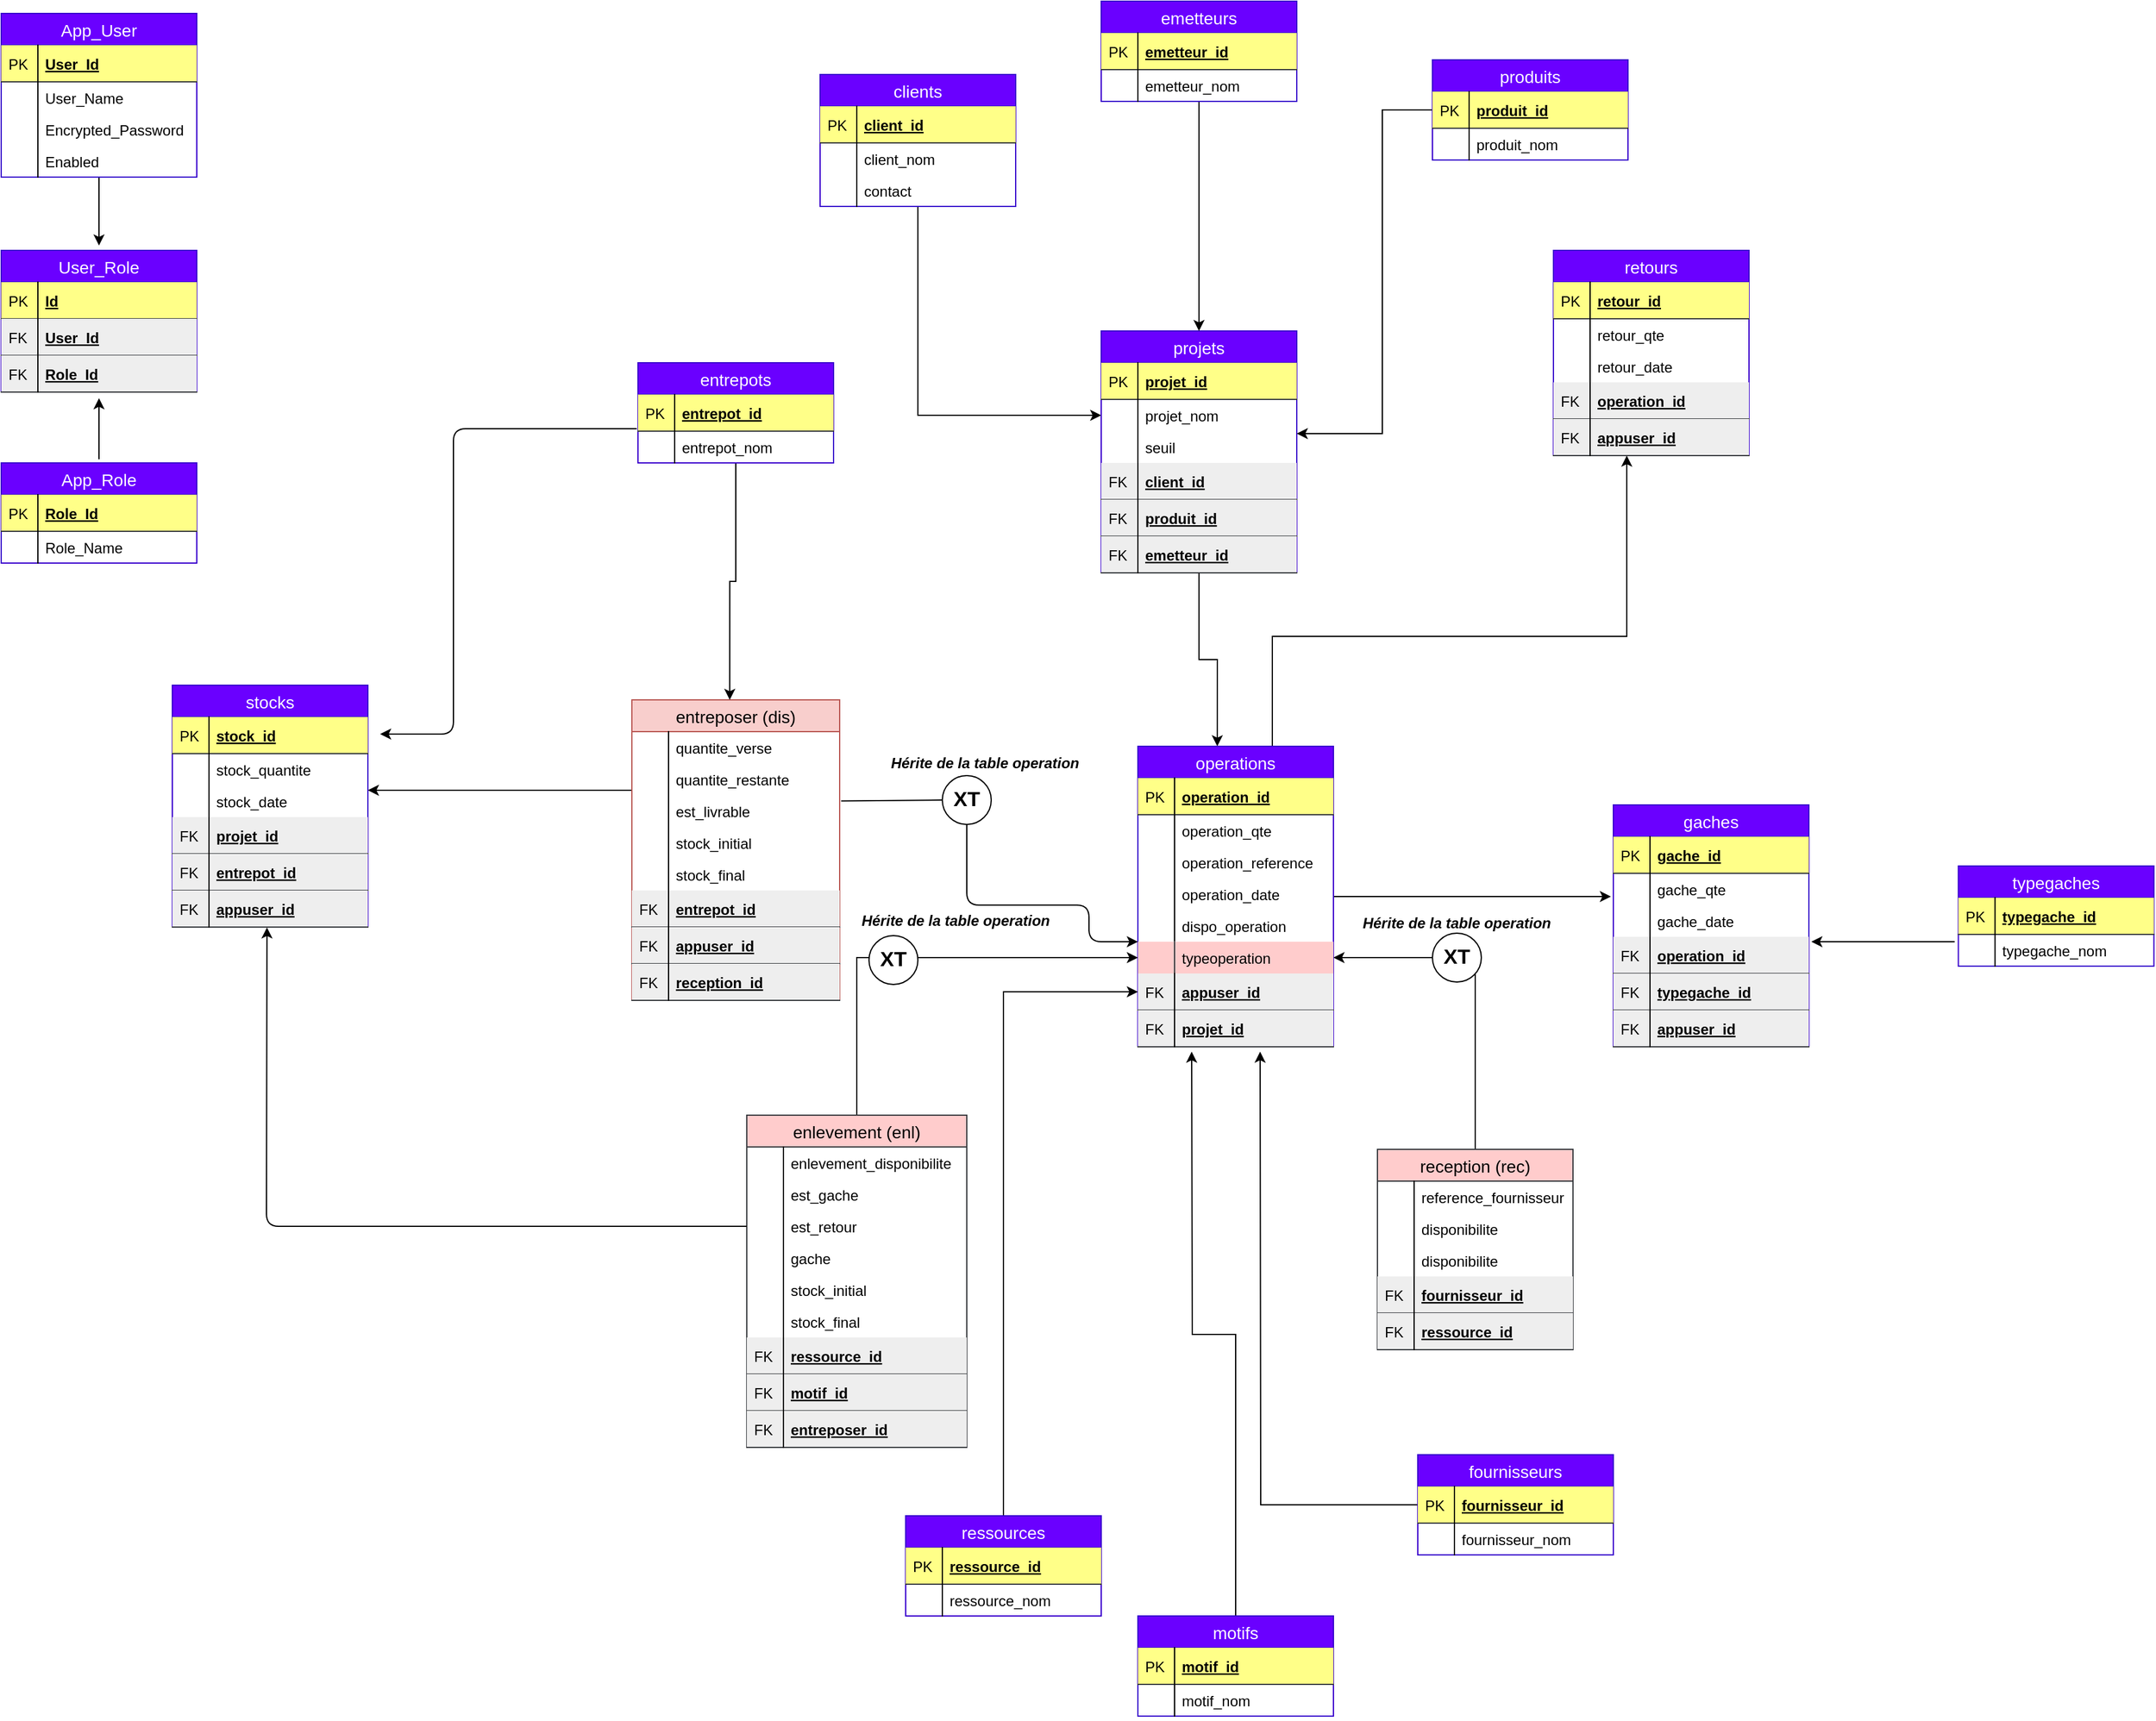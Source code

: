 <mxfile version="12.6.5" type="device"><diagram id="lD19FuSrADQMUy1DoXyO" name="Page-1"><mxGraphModel dx="1221" dy="725" grid="1" gridSize="10" guides="1" tooltips="1" connect="1" arrows="1" fold="1" page="1" pageScale="1" pageWidth="827" pageHeight="1169" math="0" shadow="0"><root><mxCell id="0"/><mxCell id="1" parent="0"/><mxCell id="KdogkWNqxhZSQglfiVtP-21" value="gaches" style="swimlane;fontStyle=0;childLayout=stackLayout;horizontal=1;startSize=26;fillColor=#6a00ff;horizontalStack=0;resizeParent=1;resizeParentMax=0;resizeLast=0;collapsible=1;marginBottom=0;swimlaneFillColor=#ffffff;align=center;fontSize=14;strokeColor=#3700CC;fontColor=#ffffff;" parent="1" vertex="1"><mxGeometry x="1409" y="678" width="160" height="198" as="geometry"/></mxCell><mxCell id="KdogkWNqxhZSQglfiVtP-22" value="gache_id" style="shape=partialRectangle;top=0;left=0;right=0;bottom=1;align=left;verticalAlign=middle;fillColor=#ffff88;spacingLeft=34;spacingRight=4;overflow=hidden;rotatable=0;points=[[0,0.5],[1,0.5]];portConstraint=eastwest;dropTarget=0;fontStyle=5;fontSize=12;strokeColor=#36393d;" parent="KdogkWNqxhZSQglfiVtP-21" vertex="1"><mxGeometry y="26" width="160" height="30" as="geometry"/></mxCell><mxCell id="KdogkWNqxhZSQglfiVtP-23" value="PK" style="shape=partialRectangle;top=0;left=0;bottom=0;fillColor=none;align=left;verticalAlign=middle;spacingLeft=4;spacingRight=4;overflow=hidden;rotatable=0;points=[];portConstraint=eastwest;part=1;fontSize=12;" parent="KdogkWNqxhZSQglfiVtP-22" vertex="1" connectable="0"><mxGeometry width="30" height="30" as="geometry"/></mxCell><mxCell id="KdogkWNqxhZSQglfiVtP-24" value="gache_qte" style="shape=partialRectangle;top=0;left=0;right=0;bottom=0;align=left;verticalAlign=top;fillColor=none;spacingLeft=34;spacingRight=4;overflow=hidden;rotatable=0;points=[[0,0.5],[1,0.5]];portConstraint=eastwest;dropTarget=0;fontSize=12;" parent="KdogkWNqxhZSQglfiVtP-21" vertex="1"><mxGeometry y="56" width="160" height="26" as="geometry"/></mxCell><mxCell id="KdogkWNqxhZSQglfiVtP-25" value="" style="shape=partialRectangle;top=0;left=0;bottom=0;fillColor=none;align=left;verticalAlign=top;spacingLeft=4;spacingRight=4;overflow=hidden;rotatable=0;points=[];portConstraint=eastwest;part=1;fontSize=12;" parent="KdogkWNqxhZSQglfiVtP-24" vertex="1" connectable="0"><mxGeometry width="30" height="26" as="geometry"/></mxCell><mxCell id="KdogkWNqxhZSQglfiVtP-26" value="gache_date" style="shape=partialRectangle;top=0;left=0;right=0;bottom=0;align=left;verticalAlign=top;fillColor=none;spacingLeft=34;spacingRight=4;overflow=hidden;rotatable=0;points=[[0,0.5],[1,0.5]];portConstraint=eastwest;dropTarget=0;fontSize=12;" parent="KdogkWNqxhZSQglfiVtP-21" vertex="1"><mxGeometry y="82" width="160" height="26" as="geometry"/></mxCell><mxCell id="KdogkWNqxhZSQglfiVtP-27" value="" style="shape=partialRectangle;top=0;left=0;bottom=0;fillColor=none;align=left;verticalAlign=top;spacingLeft=4;spacingRight=4;overflow=hidden;rotatable=0;points=[];portConstraint=eastwest;part=1;fontSize=12;" parent="KdogkWNqxhZSQglfiVtP-26" vertex="1" connectable="0"><mxGeometry width="30" height="26" as="geometry"/></mxCell><mxCell id="KdogkWNqxhZSQglfiVtP-32" value="operation_id" style="shape=partialRectangle;top=0;left=0;right=0;bottom=1;align=left;verticalAlign=middle;fillColor=#eeeeee;spacingLeft=34;spacingRight=4;overflow=hidden;rotatable=0;points=[[0,0.5],[1,0.5]];portConstraint=eastwest;dropTarget=0;fontStyle=5;fontSize=12;strokeColor=#36393d;" parent="KdogkWNqxhZSQglfiVtP-21" vertex="1"><mxGeometry y="108" width="160" height="30" as="geometry"/></mxCell><mxCell id="KdogkWNqxhZSQglfiVtP-33" value="FK" style="shape=partialRectangle;top=0;left=0;bottom=0;fillColor=none;align=left;verticalAlign=middle;spacingLeft=4;spacingRight=4;overflow=hidden;rotatable=0;points=[];portConstraint=eastwest;part=1;fontSize=12;" parent="KdogkWNqxhZSQglfiVtP-32" vertex="1" connectable="0"><mxGeometry width="30" height="30" as="geometry"/></mxCell><mxCell id="KdogkWNqxhZSQglfiVtP-260" value="typegache_id" style="shape=partialRectangle;top=0;left=0;right=0;bottom=1;align=left;verticalAlign=middle;fillColor=#eeeeee;spacingLeft=34;spacingRight=4;overflow=hidden;rotatable=0;points=[[0,0.5],[1,0.5]];portConstraint=eastwest;dropTarget=0;fontStyle=5;fontSize=12;strokeColor=#36393d;" parent="KdogkWNqxhZSQglfiVtP-21" vertex="1"><mxGeometry y="138" width="160" height="30" as="geometry"/></mxCell><mxCell id="KdogkWNqxhZSQglfiVtP-261" value="FK" style="shape=partialRectangle;top=0;left=0;bottom=0;fillColor=none;align=left;verticalAlign=middle;spacingLeft=4;spacingRight=4;overflow=hidden;rotatable=0;points=[];portConstraint=eastwest;part=1;fontSize=12;" parent="KdogkWNqxhZSQglfiVtP-260" vertex="1" connectable="0"><mxGeometry width="30" height="30" as="geometry"/></mxCell><mxCell id="KdogkWNqxhZSQglfiVtP-262" value="appuser_id" style="shape=partialRectangle;top=0;left=0;right=0;bottom=1;align=left;verticalAlign=middle;fillColor=#eeeeee;spacingLeft=34;spacingRight=4;overflow=hidden;rotatable=0;points=[[0,0.5],[1,0.5]];portConstraint=eastwest;dropTarget=0;fontStyle=5;fontSize=12;strokeColor=#36393d;" parent="KdogkWNqxhZSQglfiVtP-21" vertex="1"><mxGeometry y="168" width="160" height="30" as="geometry"/></mxCell><mxCell id="KdogkWNqxhZSQglfiVtP-263" value="FK" style="shape=partialRectangle;top=0;left=0;bottom=0;fillColor=none;align=left;verticalAlign=middle;spacingLeft=4;spacingRight=4;overflow=hidden;rotatable=0;points=[];portConstraint=eastwest;part=1;fontSize=12;" parent="KdogkWNqxhZSQglfiVtP-262" vertex="1" connectable="0"><mxGeometry width="30" height="30" as="geometry"/></mxCell><mxCell id="KdogkWNqxhZSQglfiVtP-93" style="edgeStyle=orthogonalEdgeStyle;rounded=0;orthogonalLoop=1;jettySize=auto;html=1;" parent="1" source="KdogkWNqxhZSQglfiVtP-34" edge="1"><mxGeometry relative="1" as="geometry"><mxPoint x="170" y="220" as="targetPoint"/></mxGeometry></mxCell><mxCell id="KdogkWNqxhZSQglfiVtP-34" value="App_User" style="swimlane;fontStyle=0;childLayout=stackLayout;horizontal=1;startSize=26;fillColor=#6a00ff;horizontalStack=0;resizeParent=1;resizeParentMax=0;resizeLast=0;collapsible=1;marginBottom=0;swimlaneFillColor=#ffffff;align=center;fontSize=14;strokeColor=#3700CC;fontColor=#ffffff;" parent="1" vertex="1"><mxGeometry x="90" y="30" width="160" height="134" as="geometry"/></mxCell><mxCell id="KdogkWNqxhZSQglfiVtP-35" value="User_Id" style="shape=partialRectangle;top=0;left=0;right=0;bottom=1;align=left;verticalAlign=middle;fillColor=#ffff88;spacingLeft=34;spacingRight=4;overflow=hidden;rotatable=0;points=[[0,0.5],[1,0.5]];portConstraint=eastwest;dropTarget=0;fontStyle=5;fontSize=12;strokeColor=#36393d;" parent="KdogkWNqxhZSQglfiVtP-34" vertex="1"><mxGeometry y="26" width="160" height="30" as="geometry"/></mxCell><mxCell id="KdogkWNqxhZSQglfiVtP-36" value="PK" style="shape=partialRectangle;top=0;left=0;bottom=0;fillColor=none;align=left;verticalAlign=middle;spacingLeft=4;spacingRight=4;overflow=hidden;rotatable=0;points=[];portConstraint=eastwest;part=1;fontSize=12;" parent="KdogkWNqxhZSQglfiVtP-35" vertex="1" connectable="0"><mxGeometry width="30" height="30" as="geometry"/></mxCell><mxCell id="KdogkWNqxhZSQglfiVtP-37" value="User_Name" style="shape=partialRectangle;top=0;left=0;right=0;bottom=0;align=left;verticalAlign=top;fillColor=none;spacingLeft=34;spacingRight=4;overflow=hidden;rotatable=0;points=[[0,0.5],[1,0.5]];portConstraint=eastwest;dropTarget=0;fontSize=12;" parent="KdogkWNqxhZSQglfiVtP-34" vertex="1"><mxGeometry y="56" width="160" height="26" as="geometry"/></mxCell><mxCell id="KdogkWNqxhZSQglfiVtP-38" value="" style="shape=partialRectangle;top=0;left=0;bottom=0;fillColor=none;align=left;verticalAlign=top;spacingLeft=4;spacingRight=4;overflow=hidden;rotatable=0;points=[];portConstraint=eastwest;part=1;fontSize=12;" parent="KdogkWNqxhZSQglfiVtP-37" vertex="1" connectable="0"><mxGeometry width="30" height="26" as="geometry"/></mxCell><mxCell id="KdogkWNqxhZSQglfiVtP-39" value="Encrypted_Password" style="shape=partialRectangle;top=0;left=0;right=0;bottom=0;align=left;verticalAlign=top;fillColor=none;spacingLeft=34;spacingRight=4;overflow=hidden;rotatable=0;points=[[0,0.5],[1,0.5]];portConstraint=eastwest;dropTarget=0;fontSize=12;" parent="KdogkWNqxhZSQglfiVtP-34" vertex="1"><mxGeometry y="82" width="160" height="26" as="geometry"/></mxCell><mxCell id="KdogkWNqxhZSQglfiVtP-40" value="" style="shape=partialRectangle;top=0;left=0;bottom=0;fillColor=none;align=left;verticalAlign=top;spacingLeft=4;spacingRight=4;overflow=hidden;rotatable=0;points=[];portConstraint=eastwest;part=1;fontSize=12;" parent="KdogkWNqxhZSQglfiVtP-39" vertex="1" connectable="0"><mxGeometry width="30" height="26" as="geometry"/></mxCell><mxCell id="KdogkWNqxhZSQglfiVtP-41" value="Enabled" style="shape=partialRectangle;top=0;left=0;right=0;bottom=0;align=left;verticalAlign=top;fillColor=none;spacingLeft=34;spacingRight=4;overflow=hidden;rotatable=0;points=[[0,0.5],[1,0.5]];portConstraint=eastwest;dropTarget=0;fontSize=12;" parent="KdogkWNqxhZSQglfiVtP-34" vertex="1"><mxGeometry y="108" width="160" height="26" as="geometry"/></mxCell><mxCell id="KdogkWNqxhZSQglfiVtP-42" value="" style="shape=partialRectangle;top=0;left=0;bottom=0;fillColor=none;align=left;verticalAlign=top;spacingLeft=4;spacingRight=4;overflow=hidden;rotatable=0;points=[];portConstraint=eastwest;part=1;fontSize=12;" parent="KdogkWNqxhZSQglfiVtP-41" vertex="1" connectable="0"><mxGeometry width="30" height="26" as="geometry"/></mxCell><mxCell id="KdogkWNqxhZSQglfiVtP-94" style="edgeStyle=orthogonalEdgeStyle;rounded=0;orthogonalLoop=1;jettySize=auto;html=1;" parent="1" edge="1"><mxGeometry relative="1" as="geometry"><mxPoint x="170" y="345" as="targetPoint"/><mxPoint x="170" y="395" as="sourcePoint"/></mxGeometry></mxCell><mxCell id="KdogkWNqxhZSQglfiVtP-47" value="App_Role" style="swimlane;fontStyle=0;childLayout=stackLayout;horizontal=1;startSize=26;fillColor=#6a00ff;horizontalStack=0;resizeParent=1;resizeParentMax=0;resizeLast=0;collapsible=1;marginBottom=0;swimlaneFillColor=#ffffff;align=center;fontSize=14;strokeColor=#3700CC;fontColor=#ffffff;" parent="1" vertex="1"><mxGeometry x="90" y="398" width="160" height="82" as="geometry"/></mxCell><mxCell id="KdogkWNqxhZSQglfiVtP-48" value="Role_Id" style="shape=partialRectangle;top=0;left=0;right=0;bottom=1;align=left;verticalAlign=middle;fillColor=#ffff88;spacingLeft=34;spacingRight=4;overflow=hidden;rotatable=0;points=[[0,0.5],[1,0.5]];portConstraint=eastwest;dropTarget=0;fontStyle=5;fontSize=12;strokeColor=#36393d;" parent="KdogkWNqxhZSQglfiVtP-47" vertex="1"><mxGeometry y="26" width="160" height="30" as="geometry"/></mxCell><mxCell id="KdogkWNqxhZSQglfiVtP-49" value="PK" style="shape=partialRectangle;top=0;left=0;bottom=0;fillColor=none;align=left;verticalAlign=middle;spacingLeft=4;spacingRight=4;overflow=hidden;rotatable=0;points=[];portConstraint=eastwest;part=1;fontSize=12;" parent="KdogkWNqxhZSQglfiVtP-48" vertex="1" connectable="0"><mxGeometry width="30" height="30" as="geometry"/></mxCell><mxCell id="KdogkWNqxhZSQglfiVtP-50" value="Role_Name" style="shape=partialRectangle;top=0;left=0;right=0;bottom=0;align=left;verticalAlign=top;fillColor=none;spacingLeft=34;spacingRight=4;overflow=hidden;rotatable=0;points=[[0,0.5],[1,0.5]];portConstraint=eastwest;dropTarget=0;fontSize=12;" parent="KdogkWNqxhZSQglfiVtP-47" vertex="1"><mxGeometry y="56" width="160" height="26" as="geometry"/></mxCell><mxCell id="KdogkWNqxhZSQglfiVtP-51" value="" style="shape=partialRectangle;top=0;left=0;bottom=0;fillColor=none;align=left;verticalAlign=top;spacingLeft=4;spacingRight=4;overflow=hidden;rotatable=0;points=[];portConstraint=eastwest;part=1;fontSize=12;" parent="KdogkWNqxhZSQglfiVtP-50" vertex="1" connectable="0"><mxGeometry width="30" height="26" as="geometry"/></mxCell><mxCell id="KdogkWNqxhZSQglfiVtP-58" value="User_Role" style="swimlane;fontStyle=0;childLayout=stackLayout;horizontal=1;startSize=26;fillColor=#6a00ff;horizontalStack=0;resizeParent=1;resizeParentMax=0;resizeLast=0;collapsible=1;marginBottom=0;swimlaneFillColor=#ffffff;align=center;fontSize=14;strokeColor=#3700CC;fontColor=#ffffff;" parent="1" vertex="1"><mxGeometry x="90" y="224" width="160" height="116" as="geometry"/></mxCell><mxCell id="KdogkWNqxhZSQglfiVtP-59" value="Id" style="shape=partialRectangle;top=0;left=0;right=0;bottom=1;align=left;verticalAlign=middle;fillColor=#ffff88;spacingLeft=34;spacingRight=4;overflow=hidden;rotatable=0;points=[[0,0.5],[1,0.5]];portConstraint=eastwest;dropTarget=0;fontStyle=5;fontSize=12;strokeColor=#36393d;" parent="KdogkWNqxhZSQglfiVtP-58" vertex="1"><mxGeometry y="26" width="160" height="30" as="geometry"/></mxCell><mxCell id="KdogkWNqxhZSQglfiVtP-60" value="PK" style="shape=partialRectangle;top=0;left=0;bottom=0;fillColor=none;align=left;verticalAlign=middle;spacingLeft=4;spacingRight=4;overflow=hidden;rotatable=0;points=[];portConstraint=eastwest;part=1;fontSize=12;" parent="KdogkWNqxhZSQglfiVtP-59" vertex="1" connectable="0"><mxGeometry width="30" height="30" as="geometry"/></mxCell><mxCell id="KdogkWNqxhZSQglfiVtP-82" value="User_Id" style="shape=partialRectangle;top=0;left=0;right=0;bottom=1;align=left;verticalAlign=middle;fillColor=#eeeeee;spacingLeft=34;spacingRight=4;overflow=hidden;rotatable=0;points=[[0,0.5],[1,0.5]];portConstraint=eastwest;dropTarget=0;fontStyle=5;fontSize=12;strokeColor=#36393d;" parent="KdogkWNqxhZSQglfiVtP-58" vertex="1"><mxGeometry y="56" width="160" height="30" as="geometry"/></mxCell><mxCell id="KdogkWNqxhZSQglfiVtP-83" value="FK" style="shape=partialRectangle;top=0;left=0;bottom=0;fillColor=none;align=left;verticalAlign=middle;spacingLeft=4;spacingRight=4;overflow=hidden;rotatable=0;points=[];portConstraint=eastwest;part=1;fontSize=12;" parent="KdogkWNqxhZSQglfiVtP-82" vertex="1" connectable="0"><mxGeometry width="30" height="30" as="geometry"/></mxCell><mxCell id="KdogkWNqxhZSQglfiVtP-84" value="Role_Id" style="shape=partialRectangle;top=0;left=0;right=0;bottom=1;align=left;verticalAlign=middle;fillColor=#eeeeee;spacingLeft=34;spacingRight=4;overflow=hidden;rotatable=0;points=[[0,0.5],[1,0.5]];portConstraint=eastwest;dropTarget=0;fontStyle=5;fontSize=12;strokeColor=#36393d;" parent="KdogkWNqxhZSQglfiVtP-58" vertex="1"><mxGeometry y="86" width="160" height="30" as="geometry"/></mxCell><mxCell id="KdogkWNqxhZSQglfiVtP-85" value="FK" style="shape=partialRectangle;top=0;left=0;bottom=0;fillColor=none;align=left;verticalAlign=middle;spacingLeft=4;spacingRight=4;overflow=hidden;rotatable=0;points=[];portConstraint=eastwest;part=1;fontSize=12;" parent="KdogkWNqxhZSQglfiVtP-84" vertex="1" connectable="0"><mxGeometry width="30" height="30" as="geometry"/></mxCell><mxCell id="KdogkWNqxhZSQglfiVtP-351" style="edgeStyle=orthogonalEdgeStyle;rounded=0;orthogonalLoop=1;jettySize=auto;html=1;entryX=0;entryY=0.5;entryDx=0;entryDy=0;fontSize=17;" parent="1" source="KdogkWNqxhZSQglfiVtP-95" target="KdogkWNqxhZSQglfiVtP-107" edge="1"><mxGeometry relative="1" as="geometry"/></mxCell><mxCell id="KdogkWNqxhZSQglfiVtP-95" value="clients" style="swimlane;fontStyle=0;childLayout=stackLayout;horizontal=1;startSize=26;fillColor=#6a00ff;horizontalStack=0;resizeParent=1;resizeParentMax=0;resizeLast=0;collapsible=1;marginBottom=0;swimlaneFillColor=#ffffff;align=center;fontSize=14;strokeColor=#3700CC;fontColor=#ffffff;" parent="1" vertex="1"><mxGeometry x="760" y="80" width="160" height="108" as="geometry"/></mxCell><mxCell id="KdogkWNqxhZSQglfiVtP-96" value="client_id" style="shape=partialRectangle;top=0;left=0;right=0;bottom=1;align=left;verticalAlign=middle;fillColor=#ffff88;spacingLeft=34;spacingRight=4;overflow=hidden;rotatable=0;points=[[0,0.5],[1,0.5]];portConstraint=eastwest;dropTarget=0;fontStyle=5;fontSize=12;strokeColor=#36393d;" parent="KdogkWNqxhZSQglfiVtP-95" vertex="1"><mxGeometry y="26" width="160" height="30" as="geometry"/></mxCell><mxCell id="KdogkWNqxhZSQglfiVtP-97" value="PK" style="shape=partialRectangle;top=0;left=0;bottom=0;fillColor=none;align=left;verticalAlign=middle;spacingLeft=4;spacingRight=4;overflow=hidden;rotatable=0;points=[];portConstraint=eastwest;part=1;fontSize=12;" parent="KdogkWNqxhZSQglfiVtP-96" vertex="1" connectable="0"><mxGeometry width="30" height="30" as="geometry"/></mxCell><mxCell id="KdogkWNqxhZSQglfiVtP-98" value="client_nom" style="shape=partialRectangle;top=0;left=0;right=0;bottom=0;align=left;verticalAlign=top;fillColor=none;spacingLeft=34;spacingRight=4;overflow=hidden;rotatable=0;points=[[0,0.5],[1,0.5]];portConstraint=eastwest;dropTarget=0;fontSize=12;" parent="KdogkWNqxhZSQglfiVtP-95" vertex="1"><mxGeometry y="56" width="160" height="26" as="geometry"/></mxCell><mxCell id="KdogkWNqxhZSQglfiVtP-99" value="" style="shape=partialRectangle;top=0;left=0;bottom=0;fillColor=none;align=left;verticalAlign=top;spacingLeft=4;spacingRight=4;overflow=hidden;rotatable=0;points=[];portConstraint=eastwest;part=1;fontSize=12;" parent="KdogkWNqxhZSQglfiVtP-98" vertex="1" connectable="0"><mxGeometry width="30" height="26" as="geometry"/></mxCell><mxCell id="KdogkWNqxhZSQglfiVtP-100" value="contact" style="shape=partialRectangle;top=0;left=0;right=0;bottom=0;align=left;verticalAlign=top;fillColor=none;spacingLeft=34;spacingRight=4;overflow=hidden;rotatable=0;points=[[0,0.5],[1,0.5]];portConstraint=eastwest;dropTarget=0;fontSize=12;" parent="KdogkWNqxhZSQglfiVtP-95" vertex="1"><mxGeometry y="82" width="160" height="26" as="geometry"/></mxCell><mxCell id="KdogkWNqxhZSQglfiVtP-101" value="" style="shape=partialRectangle;top=0;left=0;bottom=0;fillColor=none;align=left;verticalAlign=top;spacingLeft=4;spacingRight=4;overflow=hidden;rotatable=0;points=[];portConstraint=eastwest;part=1;fontSize=12;" parent="KdogkWNqxhZSQglfiVtP-100" vertex="1" connectable="0"><mxGeometry width="30" height="26" as="geometry"/></mxCell><mxCell id="KdogkWNqxhZSQglfiVtP-345" style="edgeStyle=orthogonalEdgeStyle;rounded=0;orthogonalLoop=1;jettySize=auto;html=1;entryX=0.406;entryY=0;entryDx=0;entryDy=0;entryPerimeter=0;fontSize=17;" parent="1" source="KdogkWNqxhZSQglfiVtP-104" target="KdogkWNqxhZSQglfiVtP-137" edge="1"><mxGeometry relative="1" as="geometry"/></mxCell><mxCell id="KdogkWNqxhZSQglfiVtP-104" value="projets" style="swimlane;fontStyle=0;childLayout=stackLayout;horizontal=1;startSize=26;fillColor=#6a00ff;horizontalStack=0;resizeParent=1;resizeParentMax=0;resizeLast=0;collapsible=1;marginBottom=0;swimlaneFillColor=#ffffff;align=center;fontSize=14;strokeColor=#3700CC;fontColor=#ffffff;" parent="1" vertex="1"><mxGeometry x="990" y="290" width="160" height="198" as="geometry"/></mxCell><mxCell id="KdogkWNqxhZSQglfiVtP-105" value="projet_id" style="shape=partialRectangle;top=0;left=0;right=0;bottom=1;align=left;verticalAlign=middle;fillColor=#ffff88;spacingLeft=34;spacingRight=4;overflow=hidden;rotatable=0;points=[[0,0.5],[1,0.5]];portConstraint=eastwest;dropTarget=0;fontStyle=5;fontSize=12;strokeColor=#36393d;" parent="KdogkWNqxhZSQglfiVtP-104" vertex="1"><mxGeometry y="26" width="160" height="30" as="geometry"/></mxCell><mxCell id="KdogkWNqxhZSQglfiVtP-106" value="PK" style="shape=partialRectangle;top=0;left=0;bottom=0;fillColor=none;align=left;verticalAlign=middle;spacingLeft=4;spacingRight=4;overflow=hidden;rotatable=0;points=[];portConstraint=eastwest;part=1;fontSize=12;" parent="KdogkWNqxhZSQglfiVtP-105" vertex="1" connectable="0"><mxGeometry width="30" height="30" as="geometry"/></mxCell><mxCell id="KdogkWNqxhZSQglfiVtP-107" value="projet_nom" style="shape=partialRectangle;top=0;left=0;right=0;bottom=0;align=left;verticalAlign=top;fillColor=none;spacingLeft=34;spacingRight=4;overflow=hidden;rotatable=0;points=[[0,0.5],[1,0.5]];portConstraint=eastwest;dropTarget=0;fontSize=12;" parent="KdogkWNqxhZSQglfiVtP-104" vertex="1"><mxGeometry y="56" width="160" height="26" as="geometry"/></mxCell><mxCell id="KdogkWNqxhZSQglfiVtP-108" value="" style="shape=partialRectangle;top=0;left=0;bottom=0;fillColor=none;align=left;verticalAlign=top;spacingLeft=4;spacingRight=4;overflow=hidden;rotatable=0;points=[];portConstraint=eastwest;part=1;fontSize=12;" parent="KdogkWNqxhZSQglfiVtP-107" vertex="1" connectable="0"><mxGeometry width="30" height="26" as="geometry"/></mxCell><mxCell id="KdogkWNqxhZSQglfiVtP-118" value="seuil" style="shape=partialRectangle;top=0;left=0;right=0;bottom=0;align=left;verticalAlign=top;fillColor=none;spacingLeft=34;spacingRight=4;overflow=hidden;rotatable=0;points=[[0,0.5],[1,0.5]];portConstraint=eastwest;dropTarget=0;fontSize=12;" parent="KdogkWNqxhZSQglfiVtP-104" vertex="1"><mxGeometry y="82" width="160" height="26" as="geometry"/></mxCell><mxCell id="KdogkWNqxhZSQglfiVtP-119" value="" style="shape=partialRectangle;top=0;left=0;bottom=0;fillColor=none;align=left;verticalAlign=top;spacingLeft=4;spacingRight=4;overflow=hidden;rotatable=0;points=[];portConstraint=eastwest;part=1;fontSize=12;" parent="KdogkWNqxhZSQglfiVtP-118" vertex="1" connectable="0"><mxGeometry width="30" height="26" as="geometry"/></mxCell><mxCell id="KdogkWNqxhZSQglfiVtP-126" value="client_id" style="shape=partialRectangle;top=0;left=0;right=0;bottom=1;align=left;verticalAlign=middle;fillColor=#eeeeee;spacingLeft=34;spacingRight=4;overflow=hidden;rotatable=0;points=[[0,0.5],[1,0.5]];portConstraint=eastwest;dropTarget=0;fontStyle=5;fontSize=12;strokeColor=#36393d;" parent="KdogkWNqxhZSQglfiVtP-104" vertex="1"><mxGeometry y="108" width="160" height="30" as="geometry"/></mxCell><mxCell id="KdogkWNqxhZSQglfiVtP-127" value="FK" style="shape=partialRectangle;top=0;left=0;bottom=0;fillColor=none;align=left;verticalAlign=middle;spacingLeft=4;spacingRight=4;overflow=hidden;rotatable=0;points=[];portConstraint=eastwest;part=1;fontSize=12;" parent="KdogkWNqxhZSQglfiVtP-126" vertex="1" connectable="0"><mxGeometry width="30" height="30" as="geometry"/></mxCell><mxCell id="KdogkWNqxhZSQglfiVtP-132" value="produit_id" style="shape=partialRectangle;top=0;left=0;right=0;bottom=1;align=left;verticalAlign=middle;fillColor=#eeeeee;spacingLeft=34;spacingRight=4;overflow=hidden;rotatable=0;points=[[0,0.5],[1,0.5]];portConstraint=eastwest;dropTarget=0;fontStyle=5;fontSize=12;strokeColor=#36393d;" parent="KdogkWNqxhZSQglfiVtP-104" vertex="1"><mxGeometry y="138" width="160" height="30" as="geometry"/></mxCell><mxCell id="KdogkWNqxhZSQglfiVtP-133" value="FK" style="shape=partialRectangle;top=0;left=0;bottom=0;fillColor=none;align=left;verticalAlign=middle;spacingLeft=4;spacingRight=4;overflow=hidden;rotatable=0;points=[];portConstraint=eastwest;part=1;fontSize=12;" parent="KdogkWNqxhZSQglfiVtP-132" vertex="1" connectable="0"><mxGeometry width="30" height="30" as="geometry"/></mxCell><mxCell id="KdogkWNqxhZSQglfiVtP-134" value="emetteur_id" style="shape=partialRectangle;top=0;left=0;right=0;bottom=1;align=left;verticalAlign=middle;fillColor=#eeeeee;spacingLeft=34;spacingRight=4;overflow=hidden;rotatable=0;points=[[0,0.5],[1,0.5]];portConstraint=eastwest;dropTarget=0;fontStyle=5;fontSize=12;strokeColor=#36393d;" parent="KdogkWNqxhZSQglfiVtP-104" vertex="1"><mxGeometry y="168" width="160" height="30" as="geometry"/></mxCell><mxCell id="KdogkWNqxhZSQglfiVtP-135" value="FK" style="shape=partialRectangle;top=0;left=0;bottom=0;fillColor=none;align=left;verticalAlign=middle;spacingLeft=4;spacingRight=4;overflow=hidden;rotatable=0;points=[];portConstraint=eastwest;part=1;fontSize=12;" parent="KdogkWNqxhZSQglfiVtP-134" vertex="1" connectable="0"><mxGeometry width="30" height="30" as="geometry"/></mxCell><mxCell id="KdogkWNqxhZSQglfiVtP-355" style="edgeStyle=orthogonalEdgeStyle;rounded=0;orthogonalLoop=1;jettySize=auto;html=1;fontSize=17;" parent="1" source="KdogkWNqxhZSQglfiVtP-111" edge="1"><mxGeometry relative="1" as="geometry"><mxPoint x="1150" y="374" as="targetPoint"/><Array as="points"><mxPoint x="1220" y="109"/><mxPoint x="1220" y="374"/></Array></mxGeometry></mxCell><mxCell id="KdogkWNqxhZSQglfiVtP-111" value="produits" style="swimlane;fontStyle=0;childLayout=stackLayout;horizontal=1;startSize=26;fillColor=#6a00ff;horizontalStack=0;resizeParent=1;resizeParentMax=0;resizeLast=0;collapsible=1;marginBottom=0;swimlaneFillColor=#ffffff;align=center;fontSize=14;strokeColor=#3700CC;fontColor=#ffffff;" parent="1" vertex="1"><mxGeometry x="1261" y="68" width="160" height="82" as="geometry"/></mxCell><mxCell id="KdogkWNqxhZSQglfiVtP-112" value="produit_id" style="shape=partialRectangle;top=0;left=0;right=0;bottom=1;align=left;verticalAlign=middle;fillColor=#ffff88;spacingLeft=34;spacingRight=4;overflow=hidden;rotatable=0;points=[[0,0.5],[1,0.5]];portConstraint=eastwest;dropTarget=0;fontStyle=5;fontSize=12;strokeColor=#36393d;" parent="KdogkWNqxhZSQglfiVtP-111" vertex="1"><mxGeometry y="26" width="160" height="30" as="geometry"/></mxCell><mxCell id="KdogkWNqxhZSQglfiVtP-113" value="PK" style="shape=partialRectangle;top=0;left=0;bottom=0;fillColor=none;align=left;verticalAlign=middle;spacingLeft=4;spacingRight=4;overflow=hidden;rotatable=0;points=[];portConstraint=eastwest;part=1;fontSize=12;" parent="KdogkWNqxhZSQglfiVtP-112" vertex="1" connectable="0"><mxGeometry width="30" height="30" as="geometry"/></mxCell><mxCell id="KdogkWNqxhZSQglfiVtP-114" value="produit_nom" style="shape=partialRectangle;top=0;left=0;right=0;bottom=0;align=left;verticalAlign=top;fillColor=none;spacingLeft=34;spacingRight=4;overflow=hidden;rotatable=0;points=[[0,0.5],[1,0.5]];portConstraint=eastwest;dropTarget=0;fontSize=12;" parent="KdogkWNqxhZSQglfiVtP-111" vertex="1"><mxGeometry y="56" width="160" height="26" as="geometry"/></mxCell><mxCell id="KdogkWNqxhZSQglfiVtP-115" value="" style="shape=partialRectangle;top=0;left=0;bottom=0;fillColor=none;align=left;verticalAlign=top;spacingLeft=4;spacingRight=4;overflow=hidden;rotatable=0;points=[];portConstraint=eastwest;part=1;fontSize=12;" parent="KdogkWNqxhZSQglfiVtP-114" vertex="1" connectable="0"><mxGeometry width="30" height="26" as="geometry"/></mxCell><mxCell id="KdogkWNqxhZSQglfiVtP-352" style="edgeStyle=orthogonalEdgeStyle;rounded=0;orthogonalLoop=1;jettySize=auto;html=1;fontSize=17;" parent="1" source="KdogkWNqxhZSQglfiVtP-120" target="KdogkWNqxhZSQglfiVtP-104" edge="1"><mxGeometry relative="1" as="geometry"/></mxCell><mxCell id="KdogkWNqxhZSQglfiVtP-120" value="emetteurs" style="swimlane;fontStyle=0;childLayout=stackLayout;horizontal=1;startSize=26;fillColor=#6a00ff;horizontalStack=0;resizeParent=1;resizeParentMax=0;resizeLast=0;collapsible=1;marginBottom=0;swimlaneFillColor=#ffffff;align=center;fontSize=14;strokeColor=#3700CC;fontColor=#ffffff;" parent="1" vertex="1"><mxGeometry x="990" y="20" width="160" height="82" as="geometry"/></mxCell><mxCell id="KdogkWNqxhZSQglfiVtP-121" value="emetteur_id" style="shape=partialRectangle;top=0;left=0;right=0;bottom=1;align=left;verticalAlign=middle;fillColor=#ffff88;spacingLeft=34;spacingRight=4;overflow=hidden;rotatable=0;points=[[0,0.5],[1,0.5]];portConstraint=eastwest;dropTarget=0;fontStyle=5;fontSize=12;strokeColor=#36393d;" parent="KdogkWNqxhZSQglfiVtP-120" vertex="1"><mxGeometry y="26" width="160" height="30" as="geometry"/></mxCell><mxCell id="KdogkWNqxhZSQglfiVtP-122" value="PK" style="shape=partialRectangle;top=0;left=0;bottom=0;fillColor=none;align=left;verticalAlign=middle;spacingLeft=4;spacingRight=4;overflow=hidden;rotatable=0;points=[];portConstraint=eastwest;part=1;fontSize=12;" parent="KdogkWNqxhZSQglfiVtP-121" vertex="1" connectable="0"><mxGeometry width="30" height="30" as="geometry"/></mxCell><mxCell id="KdogkWNqxhZSQglfiVtP-123" value="emetteur_nom" style="shape=partialRectangle;top=0;left=0;right=0;bottom=0;align=left;verticalAlign=top;fillColor=none;spacingLeft=34;spacingRight=4;overflow=hidden;rotatable=0;points=[[0,0.5],[1,0.5]];portConstraint=eastwest;dropTarget=0;fontSize=12;" parent="KdogkWNqxhZSQglfiVtP-120" vertex="1"><mxGeometry y="56" width="160" height="26" as="geometry"/></mxCell><mxCell id="KdogkWNqxhZSQglfiVtP-124" value="" style="shape=partialRectangle;top=0;left=0;bottom=0;fillColor=none;align=left;verticalAlign=top;spacingLeft=4;spacingRight=4;overflow=hidden;rotatable=0;points=[];portConstraint=eastwest;part=1;fontSize=12;" parent="KdogkWNqxhZSQglfiVtP-123" vertex="1" connectable="0"><mxGeometry width="30" height="26" as="geometry"/></mxCell><mxCell id="KdogkWNqxhZSQglfiVtP-280" style="edgeStyle=orthogonalEdgeStyle;rounded=0;orthogonalLoop=1;jettySize=auto;html=1;fontSize=17;" parent="1" source="KdogkWNqxhZSQglfiVtP-137" edge="1"><mxGeometry relative="1" as="geometry"><mxPoint x="1407" y="753" as="targetPoint"/></mxGeometry></mxCell><mxCell id="KdogkWNqxhZSQglfiVtP-350" style="edgeStyle=orthogonalEdgeStyle;rounded=0;orthogonalLoop=1;jettySize=auto;html=1;fontSize=17;" parent="1" source="KdogkWNqxhZSQglfiVtP-137" target="KdogkWNqxhZSQglfiVtP-275" edge="1"><mxGeometry relative="1" as="geometry"><Array as="points"><mxPoint x="1130" y="540"/><mxPoint x="1420" y="540"/></Array></mxGeometry></mxCell><mxCell id="KdogkWNqxhZSQglfiVtP-137" value="operations" style="swimlane;fontStyle=0;childLayout=stackLayout;horizontal=1;startSize=26;fillColor=#6a00ff;horizontalStack=0;resizeParent=1;resizeParentMax=0;resizeLast=0;collapsible=1;marginBottom=0;swimlaneFillColor=#ffffff;align=center;fontSize=14;strokeColor=#3700CC;fontColor=#ffffff;" parent="1" vertex="1"><mxGeometry x="1020" y="630" width="160" height="246" as="geometry"/></mxCell><mxCell id="bnRV9C0Z7SD2byKGI-Yd-25" value="operation_id" style="shape=partialRectangle;top=0;left=0;right=0;bottom=1;align=left;verticalAlign=middle;fillColor=#ffff88;spacingLeft=34;spacingRight=4;overflow=hidden;rotatable=0;points=[[0,0.5],[1,0.5]];portConstraint=eastwest;dropTarget=0;fontStyle=5;fontSize=12;strokeColor=#36393d;" vertex="1" parent="KdogkWNqxhZSQglfiVtP-137"><mxGeometry y="26" width="160" height="30" as="geometry"/></mxCell><mxCell id="bnRV9C0Z7SD2byKGI-Yd-26" value="PK" style="shape=partialRectangle;top=0;left=0;bottom=0;fillColor=none;align=left;verticalAlign=middle;spacingLeft=4;spacingRight=4;overflow=hidden;rotatable=0;points=[];portConstraint=eastwest;part=1;fontSize=12;" vertex="1" connectable="0" parent="bnRV9C0Z7SD2byKGI-Yd-25"><mxGeometry width="30" height="30" as="geometry"/></mxCell><mxCell id="KdogkWNqxhZSQglfiVtP-142" value="operation_qte" style="shape=partialRectangle;top=0;left=0;right=0;bottom=0;align=left;verticalAlign=top;fillColor=none;spacingLeft=34;spacingRight=4;overflow=hidden;rotatable=0;points=[[0,0.5],[1,0.5]];portConstraint=eastwest;dropTarget=0;fontSize=12;" parent="KdogkWNqxhZSQglfiVtP-137" vertex="1"><mxGeometry y="56" width="160" height="26" as="geometry"/></mxCell><mxCell id="KdogkWNqxhZSQglfiVtP-143" value="" style="shape=partialRectangle;top=0;left=0;bottom=0;fillColor=none;align=left;verticalAlign=top;spacingLeft=4;spacingRight=4;overflow=hidden;rotatable=0;points=[];portConstraint=eastwest;part=1;fontSize=12;" parent="KdogkWNqxhZSQglfiVtP-142" vertex="1" connectable="0"><mxGeometry width="30" height="26" as="geometry"/></mxCell><mxCell id="KdogkWNqxhZSQglfiVtP-140" value="operation_reference" style="shape=partialRectangle;top=0;left=0;right=0;bottom=0;align=left;verticalAlign=top;fillColor=none;spacingLeft=34;spacingRight=4;overflow=hidden;rotatable=0;points=[[0,0.5],[1,0.5]];portConstraint=eastwest;dropTarget=0;fontSize=12;" parent="KdogkWNqxhZSQglfiVtP-137" vertex="1"><mxGeometry y="82" width="160" height="26" as="geometry"/></mxCell><mxCell id="KdogkWNqxhZSQglfiVtP-141" value="" style="shape=partialRectangle;top=0;left=0;bottom=0;fillColor=none;align=left;verticalAlign=top;spacingLeft=4;spacingRight=4;overflow=hidden;rotatable=0;points=[];portConstraint=eastwest;part=1;fontSize=12;" parent="KdogkWNqxhZSQglfiVtP-140" vertex="1" connectable="0"><mxGeometry width="30" height="26" as="geometry"/></mxCell><mxCell id="KdogkWNqxhZSQglfiVtP-144" value="operation_date" style="shape=partialRectangle;top=0;left=0;right=0;bottom=0;align=left;verticalAlign=top;fillColor=none;spacingLeft=34;spacingRight=4;overflow=hidden;rotatable=0;points=[[0,0.5],[1,0.5]];portConstraint=eastwest;dropTarget=0;fontSize=12;" parent="KdogkWNqxhZSQglfiVtP-137" vertex="1"><mxGeometry y="108" width="160" height="26" as="geometry"/></mxCell><mxCell id="KdogkWNqxhZSQglfiVtP-145" value="" style="shape=partialRectangle;top=0;left=0;bottom=0;fillColor=none;align=left;verticalAlign=top;spacingLeft=4;spacingRight=4;overflow=hidden;rotatable=0;points=[];portConstraint=eastwest;part=1;fontSize=12;" parent="KdogkWNqxhZSQglfiVtP-144" vertex="1" connectable="0"><mxGeometry width="30" height="26" as="geometry"/></mxCell><mxCell id="KdogkWNqxhZSQglfiVtP-150" value="dispo_operation" style="shape=partialRectangle;top=0;left=0;right=0;bottom=0;align=left;verticalAlign=top;fillColor=none;spacingLeft=34;spacingRight=4;overflow=hidden;rotatable=0;points=[[0,0.5],[1,0.5]];portConstraint=eastwest;dropTarget=0;fontSize=12;" parent="KdogkWNqxhZSQglfiVtP-137" vertex="1"><mxGeometry y="134" width="160" height="26" as="geometry"/></mxCell><mxCell id="KdogkWNqxhZSQglfiVtP-151" value="" style="shape=partialRectangle;top=0;left=0;bottom=0;fillColor=none;align=left;verticalAlign=top;spacingLeft=4;spacingRight=4;overflow=hidden;rotatable=0;points=[];portConstraint=eastwest;part=1;fontSize=12;" parent="KdogkWNqxhZSQglfiVtP-150" vertex="1" connectable="0"><mxGeometry width="30" height="26" as="geometry"/></mxCell><mxCell id="KdogkWNqxhZSQglfiVtP-187" value="typeoperation" style="shape=partialRectangle;top=0;left=0;right=0;bottom=0;align=left;verticalAlign=top;fillColor=#ffcccc;spacingLeft=34;spacingRight=4;overflow=hidden;rotatable=0;points=[[0,0.5],[1,0.5]];portConstraint=eastwest;dropTarget=0;fontSize=12;strokeColor=#36393d;" parent="KdogkWNqxhZSQglfiVtP-137" vertex="1"><mxGeometry y="160" width="160" height="26" as="geometry"/></mxCell><mxCell id="KdogkWNqxhZSQglfiVtP-188" value="" style="shape=partialRectangle;top=0;left=0;bottom=0;fillColor=#ffcccc;align=left;verticalAlign=top;spacingLeft=4;spacingRight=4;overflow=hidden;rotatable=0;points=[];portConstraint=eastwest;part=1;fontSize=12;strokeColor=#36393d;" parent="KdogkWNqxhZSQglfiVtP-187" vertex="1" connectable="0"><mxGeometry width="30" height="26" as="geometry"/></mxCell><mxCell id="KdogkWNqxhZSQglfiVtP-243" value="appuser_id" style="shape=partialRectangle;top=0;left=0;right=0;bottom=1;align=left;verticalAlign=middle;fillColor=#eeeeee;spacingLeft=34;spacingRight=4;overflow=hidden;rotatable=0;points=[[0,0.5],[1,0.5]];portConstraint=eastwest;dropTarget=0;fontStyle=5;fontSize=12;strokeColor=#36393d;" parent="KdogkWNqxhZSQglfiVtP-137" vertex="1"><mxGeometry y="186" width="160" height="30" as="geometry"/></mxCell><mxCell id="KdogkWNqxhZSQglfiVtP-244" value="FK" style="shape=partialRectangle;top=0;left=0;bottom=0;fillColor=none;align=left;verticalAlign=middle;spacingLeft=4;spacingRight=4;overflow=hidden;rotatable=0;points=[];portConstraint=eastwest;part=1;fontSize=12;" parent="KdogkWNqxhZSQglfiVtP-243" vertex="1" connectable="0"><mxGeometry width="30" height="30" as="geometry"/></mxCell><mxCell id="bnRV9C0Z7SD2byKGI-Yd-17" value="projet_id" style="shape=partialRectangle;top=0;left=0;right=0;bottom=1;align=left;verticalAlign=middle;fillColor=#eeeeee;spacingLeft=34;spacingRight=4;overflow=hidden;rotatable=0;points=[[0,0.5],[1,0.5]];portConstraint=eastwest;dropTarget=0;fontStyle=5;fontSize=12;strokeColor=#36393d;" vertex="1" parent="KdogkWNqxhZSQglfiVtP-137"><mxGeometry y="216" width="160" height="30" as="geometry"/></mxCell><mxCell id="bnRV9C0Z7SD2byKGI-Yd-18" value="FK" style="shape=partialRectangle;top=0;left=0;bottom=0;fillColor=none;align=left;verticalAlign=middle;spacingLeft=4;spacingRight=4;overflow=hidden;rotatable=0;points=[];portConstraint=eastwest;part=1;fontSize=12;" vertex="1" connectable="0" parent="bnRV9C0Z7SD2byKGI-Yd-17"><mxGeometry width="30" height="30" as="geometry"/></mxCell><mxCell id="KdogkWNqxhZSQglfiVtP-245" style="edgeStyle=orthogonalEdgeStyle;rounded=0;orthogonalLoop=1;jettySize=auto;html=1;fontSize=17;" parent="1" source="KdogkWNqxhZSQglfiVtP-165" target="KdogkWNqxhZSQglfiVtP-187" edge="1"><mxGeometry relative="1" as="geometry"/></mxCell><mxCell id="KdogkWNqxhZSQglfiVtP-165" value="reception (rec)" style="swimlane;fontStyle=0;childLayout=stackLayout;horizontal=1;startSize=26;fillColor=#ffcccc;horizontalStack=0;resizeParent=1;resizeParentMax=0;resizeLast=0;collapsible=1;marginBottom=0;swimlaneFillColor=#ffffff;align=center;fontSize=14;strokeColor=#36393d;" parent="1" vertex="1"><mxGeometry x="1216" y="960" width="160" height="164" as="geometry"/></mxCell><mxCell id="KdogkWNqxhZSQglfiVtP-168" value="reference_fournisseur" style="shape=partialRectangle;top=0;left=0;right=0;bottom=0;align=left;verticalAlign=top;fillColor=none;spacingLeft=34;spacingRight=4;overflow=hidden;rotatable=0;points=[[0,0.5],[1,0.5]];portConstraint=eastwest;dropTarget=0;fontSize=12;" parent="KdogkWNqxhZSQglfiVtP-165" vertex="1"><mxGeometry y="26" width="160" height="26" as="geometry"/></mxCell><mxCell id="KdogkWNqxhZSQglfiVtP-169" value="" style="shape=partialRectangle;top=0;left=0;bottom=0;fillColor=none;align=left;verticalAlign=top;spacingLeft=4;spacingRight=4;overflow=hidden;rotatable=0;points=[];portConstraint=eastwest;part=1;fontSize=12;" parent="KdogkWNqxhZSQglfiVtP-168" vertex="1" connectable="0"><mxGeometry width="30" height="26" as="geometry"/></mxCell><mxCell id="KdogkWNqxhZSQglfiVtP-170" value="disponibilite" style="shape=partialRectangle;top=0;left=0;right=0;bottom=0;align=left;verticalAlign=top;fillColor=none;spacingLeft=34;spacingRight=4;overflow=hidden;rotatable=0;points=[[0,0.5],[1,0.5]];portConstraint=eastwest;dropTarget=0;fontSize=12;" parent="KdogkWNqxhZSQglfiVtP-165" vertex="1"><mxGeometry y="52" width="160" height="26" as="geometry"/></mxCell><mxCell id="KdogkWNqxhZSQglfiVtP-171" value="" style="shape=partialRectangle;top=0;left=0;bottom=0;fillColor=none;align=left;verticalAlign=top;spacingLeft=4;spacingRight=4;overflow=hidden;rotatable=0;points=[];portConstraint=eastwest;part=1;fontSize=12;" parent="KdogkWNqxhZSQglfiVtP-170" vertex="1" connectable="0"><mxGeometry width="30" height="26" as="geometry"/></mxCell><mxCell id="KdogkWNqxhZSQglfiVtP-203" value="disponibilite" style="shape=partialRectangle;top=0;left=0;right=0;bottom=0;align=left;verticalAlign=top;fillColor=none;spacingLeft=34;spacingRight=4;overflow=hidden;rotatable=0;points=[[0,0.5],[1,0.5]];portConstraint=eastwest;dropTarget=0;fontSize=12;" parent="KdogkWNqxhZSQglfiVtP-165" vertex="1"><mxGeometry y="78" width="160" height="26" as="geometry"/></mxCell><mxCell id="KdogkWNqxhZSQglfiVtP-204" value="" style="shape=partialRectangle;top=0;left=0;bottom=0;fillColor=none;align=left;verticalAlign=top;spacingLeft=4;spacingRight=4;overflow=hidden;rotatable=0;points=[];portConstraint=eastwest;part=1;fontSize=12;" parent="KdogkWNqxhZSQglfiVtP-203" vertex="1" connectable="0"><mxGeometry width="30" height="26" as="geometry"/></mxCell><mxCell id="KdogkWNqxhZSQglfiVtP-199" value="fournisseur_id" style="shape=partialRectangle;top=0;left=0;right=0;bottom=1;align=left;verticalAlign=middle;fillColor=#eeeeee;spacingLeft=34;spacingRight=4;overflow=hidden;rotatable=0;points=[[0,0.5],[1,0.5]];portConstraint=eastwest;dropTarget=0;fontStyle=5;fontSize=12;strokeColor=#36393d;" parent="KdogkWNqxhZSQglfiVtP-165" vertex="1"><mxGeometry y="104" width="160" height="30" as="geometry"/></mxCell><mxCell id="KdogkWNqxhZSQglfiVtP-200" value="FK" style="shape=partialRectangle;top=0;left=0;bottom=0;fillColor=none;align=left;verticalAlign=middle;spacingLeft=4;spacingRight=4;overflow=hidden;rotatable=0;points=[];portConstraint=eastwest;part=1;fontSize=12;" parent="KdogkWNqxhZSQglfiVtP-199" vertex="1" connectable="0"><mxGeometry width="30" height="30" as="geometry"/></mxCell><mxCell id="KdogkWNqxhZSQglfiVtP-205" value="ressource_id" style="shape=partialRectangle;top=0;left=0;right=0;bottom=1;align=left;verticalAlign=middle;fillColor=#eeeeee;spacingLeft=34;spacingRight=4;overflow=hidden;rotatable=0;points=[[0,0.5],[1,0.5]];portConstraint=eastwest;dropTarget=0;fontStyle=5;fontSize=12;strokeColor=#36393d;" parent="KdogkWNqxhZSQglfiVtP-165" vertex="1"><mxGeometry y="134" width="160" height="30" as="geometry"/></mxCell><mxCell id="KdogkWNqxhZSQglfiVtP-206" value="FK" style="shape=partialRectangle;top=0;left=0;bottom=0;fillColor=none;align=left;verticalAlign=middle;spacingLeft=4;spacingRight=4;overflow=hidden;rotatable=0;points=[];portConstraint=eastwest;part=1;fontSize=12;" parent="KdogkWNqxhZSQglfiVtP-205" vertex="1" connectable="0"><mxGeometry width="30" height="30" as="geometry"/></mxCell><mxCell id="KdogkWNqxhZSQglfiVtP-246" style="edgeStyle=orthogonalEdgeStyle;rounded=0;orthogonalLoop=1;jettySize=auto;html=1;fontSize=17;" parent="1" source="KdogkWNqxhZSQglfiVtP-207" target="KdogkWNqxhZSQglfiVtP-187" edge="1"><mxGeometry relative="1" as="geometry"/></mxCell><mxCell id="KdogkWNqxhZSQglfiVtP-207" value="enlevement (enl)" style="swimlane;fontStyle=0;childLayout=stackLayout;horizontal=1;startSize=26;fillColor=#ffcccc;horizontalStack=0;resizeParent=1;resizeParentMax=0;resizeLast=0;collapsible=1;marginBottom=0;swimlaneFillColor=#ffffff;align=center;fontSize=14;strokeColor=#36393d;" parent="1" vertex="1"><mxGeometry x="700" y="932" width="180" height="272" as="geometry"/></mxCell><mxCell id="KdogkWNqxhZSQglfiVtP-208" value="enlevement_disponibilite" style="shape=partialRectangle;top=0;left=0;right=0;bottom=0;align=left;verticalAlign=top;fillColor=none;spacingLeft=34;spacingRight=4;overflow=hidden;rotatable=0;points=[[0,0.5],[1,0.5]];portConstraint=eastwest;dropTarget=0;fontSize=12;" parent="KdogkWNqxhZSQglfiVtP-207" vertex="1"><mxGeometry y="26" width="180" height="26" as="geometry"/></mxCell><mxCell id="KdogkWNqxhZSQglfiVtP-209" value="" style="shape=partialRectangle;top=0;left=0;bottom=0;fillColor=none;align=left;verticalAlign=top;spacingLeft=4;spacingRight=4;overflow=hidden;rotatable=0;points=[];portConstraint=eastwest;part=1;fontSize=12;" parent="KdogkWNqxhZSQglfiVtP-208" vertex="1" connectable="0"><mxGeometry width="30" height="26" as="geometry"/></mxCell><mxCell id="KdogkWNqxhZSQglfiVtP-210" value="est_gache" style="shape=partialRectangle;top=0;left=0;right=0;bottom=0;align=left;verticalAlign=top;fillColor=none;spacingLeft=34;spacingRight=4;overflow=hidden;rotatable=0;points=[[0,0.5],[1,0.5]];portConstraint=eastwest;dropTarget=0;fontSize=12;" parent="KdogkWNqxhZSQglfiVtP-207" vertex="1"><mxGeometry y="52" width="180" height="26" as="geometry"/></mxCell><mxCell id="KdogkWNqxhZSQglfiVtP-211" value="" style="shape=partialRectangle;top=0;left=0;bottom=0;fillColor=none;align=left;verticalAlign=top;spacingLeft=4;spacingRight=4;overflow=hidden;rotatable=0;points=[];portConstraint=eastwest;part=1;fontSize=12;" parent="KdogkWNqxhZSQglfiVtP-210" vertex="1" connectable="0"><mxGeometry width="30" height="26" as="geometry"/></mxCell><mxCell id="KdogkWNqxhZSQglfiVtP-212" value="est_retour" style="shape=partialRectangle;top=0;left=0;right=0;bottom=0;align=left;verticalAlign=top;fillColor=none;spacingLeft=34;spacingRight=4;overflow=hidden;rotatable=0;points=[[0,0.5],[1,0.5]];portConstraint=eastwest;dropTarget=0;fontSize=12;" parent="KdogkWNqxhZSQglfiVtP-207" vertex="1"><mxGeometry y="78" width="180" height="26" as="geometry"/></mxCell><mxCell id="KdogkWNqxhZSQglfiVtP-213" value="" style="shape=partialRectangle;top=0;left=0;bottom=0;fillColor=none;align=left;verticalAlign=top;spacingLeft=4;spacingRight=4;overflow=hidden;rotatable=0;points=[];portConstraint=eastwest;part=1;fontSize=12;" parent="KdogkWNqxhZSQglfiVtP-212" vertex="1" connectable="0"><mxGeometry width="30" height="26" as="geometry"/></mxCell><mxCell id="KdogkWNqxhZSQglfiVtP-220" value="gache" style="shape=partialRectangle;top=0;left=0;right=0;bottom=0;align=left;verticalAlign=top;fillColor=none;spacingLeft=34;spacingRight=4;overflow=hidden;rotatable=0;points=[[0,0.5],[1,0.5]];portConstraint=eastwest;dropTarget=0;fontSize=12;" parent="KdogkWNqxhZSQglfiVtP-207" vertex="1"><mxGeometry y="104" width="180" height="26" as="geometry"/></mxCell><mxCell id="KdogkWNqxhZSQglfiVtP-221" value="" style="shape=partialRectangle;top=0;left=0;bottom=0;fillColor=none;align=left;verticalAlign=top;spacingLeft=4;spacingRight=4;overflow=hidden;rotatable=0;points=[];portConstraint=eastwest;part=1;fontSize=12;" parent="KdogkWNqxhZSQglfiVtP-220" vertex="1" connectable="0"><mxGeometry width="30" height="26" as="geometry"/></mxCell><mxCell id="bnRV9C0Z7SD2byKGI-Yd-28" value="stock_initial" style="shape=partialRectangle;top=0;left=0;right=0;bottom=0;align=left;verticalAlign=top;fillColor=none;spacingLeft=34;spacingRight=4;overflow=hidden;rotatable=0;points=[[0,0.5],[1,0.5]];portConstraint=eastwest;dropTarget=0;fontSize=12;" vertex="1" parent="KdogkWNqxhZSQglfiVtP-207"><mxGeometry y="130" width="180" height="26" as="geometry"/></mxCell><mxCell id="bnRV9C0Z7SD2byKGI-Yd-29" value="" style="shape=partialRectangle;top=0;left=0;bottom=0;fillColor=none;align=left;verticalAlign=top;spacingLeft=4;spacingRight=4;overflow=hidden;rotatable=0;points=[];portConstraint=eastwest;part=1;fontSize=12;" vertex="1" connectable="0" parent="bnRV9C0Z7SD2byKGI-Yd-28"><mxGeometry width="30" height="26" as="geometry"/></mxCell><mxCell id="bnRV9C0Z7SD2byKGI-Yd-30" value="stock_final" style="shape=partialRectangle;top=0;left=0;right=0;bottom=0;align=left;verticalAlign=top;fillColor=none;spacingLeft=34;spacingRight=4;overflow=hidden;rotatable=0;points=[[0,0.5],[1,0.5]];portConstraint=eastwest;dropTarget=0;fontSize=12;" vertex="1" parent="KdogkWNqxhZSQglfiVtP-207"><mxGeometry y="156" width="180" height="26" as="geometry"/></mxCell><mxCell id="bnRV9C0Z7SD2byKGI-Yd-31" value="" style="shape=partialRectangle;top=0;left=0;bottom=0;fillColor=none;align=left;verticalAlign=top;spacingLeft=4;spacingRight=4;overflow=hidden;rotatable=0;points=[];portConstraint=eastwest;part=1;fontSize=12;" vertex="1" connectable="0" parent="bnRV9C0Z7SD2byKGI-Yd-30"><mxGeometry width="30" height="26" as="geometry"/></mxCell><mxCell id="KdogkWNqxhZSQglfiVtP-216" value="ressource_id" style="shape=partialRectangle;top=0;left=0;right=0;bottom=1;align=left;verticalAlign=middle;fillColor=#eeeeee;spacingLeft=34;spacingRight=4;overflow=hidden;rotatable=0;points=[[0,0.5],[1,0.5]];portConstraint=eastwest;dropTarget=0;fontStyle=5;fontSize=12;strokeColor=#36393d;" parent="KdogkWNqxhZSQglfiVtP-207" vertex="1"><mxGeometry y="182" width="180" height="30" as="geometry"/></mxCell><mxCell id="KdogkWNqxhZSQglfiVtP-217" value="FK" style="shape=partialRectangle;top=0;left=0;bottom=0;fillColor=none;align=left;verticalAlign=middle;spacingLeft=4;spacingRight=4;overflow=hidden;rotatable=0;points=[];portConstraint=eastwest;part=1;fontSize=12;" parent="KdogkWNqxhZSQglfiVtP-216" vertex="1" connectable="0"><mxGeometry width="30" height="30" as="geometry"/></mxCell><mxCell id="KdogkWNqxhZSQglfiVtP-222" value="motif_id" style="shape=partialRectangle;top=0;left=0;right=0;bottom=1;align=left;verticalAlign=middle;fillColor=#eeeeee;spacingLeft=34;spacingRight=4;overflow=hidden;rotatable=0;points=[[0,0.5],[1,0.5]];portConstraint=eastwest;dropTarget=0;fontStyle=5;fontSize=12;strokeColor=#36393d;" parent="KdogkWNqxhZSQglfiVtP-207" vertex="1"><mxGeometry y="212" width="180" height="30" as="geometry"/></mxCell><mxCell id="KdogkWNqxhZSQglfiVtP-223" value="FK" style="shape=partialRectangle;top=0;left=0;bottom=0;fillColor=none;align=left;verticalAlign=middle;spacingLeft=4;spacingRight=4;overflow=hidden;rotatable=0;points=[];portConstraint=eastwest;part=1;fontSize=12;" parent="KdogkWNqxhZSQglfiVtP-222" vertex="1" connectable="0"><mxGeometry width="30" height="30" as="geometry"/></mxCell><mxCell id="KdogkWNqxhZSQglfiVtP-224" value="entreposer_id" style="shape=partialRectangle;top=0;left=0;right=0;bottom=1;align=left;verticalAlign=middle;fillColor=#eeeeee;spacingLeft=34;spacingRight=4;overflow=hidden;rotatable=0;points=[[0,0.5],[1,0.5]];portConstraint=eastwest;dropTarget=0;fontStyle=5;fontSize=12;strokeColor=#36393d;" parent="KdogkWNqxhZSQglfiVtP-207" vertex="1"><mxGeometry y="242" width="180" height="30" as="geometry"/></mxCell><mxCell id="KdogkWNqxhZSQglfiVtP-225" value="FK" style="shape=partialRectangle;top=0;left=0;bottom=0;fillColor=none;align=left;verticalAlign=middle;spacingLeft=4;spacingRight=4;overflow=hidden;rotatable=0;points=[];portConstraint=eastwest;part=1;fontSize=12;" parent="KdogkWNqxhZSQglfiVtP-224" vertex="1" connectable="0"><mxGeometry width="30" height="30" as="geometry"/></mxCell><mxCell id="KdogkWNqxhZSQglfiVtP-198" value="XT" style="ellipse;whiteSpace=wrap;html=1;aspect=fixed;gradientColor=none;fontStyle=1;fontSize=17;" parent="1" vertex="1"><mxGeometry x="1261" y="783" width="40" height="40" as="geometry"/></mxCell><mxCell id="KdogkWNqxhZSQglfiVtP-247" value="retours" style="swimlane;fontStyle=0;childLayout=stackLayout;horizontal=1;startSize=26;fillColor=#6a00ff;horizontalStack=0;resizeParent=1;resizeParentMax=0;resizeLast=0;collapsible=1;marginBottom=0;swimlaneFillColor=#ffffff;align=center;fontSize=14;strokeColor=#3700CC;fontColor=#ffffff;" parent="1" vertex="1"><mxGeometry x="1360" y="224" width="160" height="168" as="geometry"/></mxCell><mxCell id="KdogkWNqxhZSQglfiVtP-248" value="retour_id" style="shape=partialRectangle;top=0;left=0;right=0;bottom=1;align=left;verticalAlign=middle;fillColor=#ffff88;spacingLeft=34;spacingRight=4;overflow=hidden;rotatable=0;points=[[0,0.5],[1,0.5]];portConstraint=eastwest;dropTarget=0;fontStyle=5;fontSize=12;strokeColor=#36393d;" parent="KdogkWNqxhZSQglfiVtP-247" vertex="1"><mxGeometry y="26" width="160" height="30" as="geometry"/></mxCell><mxCell id="KdogkWNqxhZSQglfiVtP-249" value="PK" style="shape=partialRectangle;top=0;left=0;bottom=0;fillColor=none;align=left;verticalAlign=middle;spacingLeft=4;spacingRight=4;overflow=hidden;rotatable=0;points=[];portConstraint=eastwest;part=1;fontSize=12;" parent="KdogkWNqxhZSQglfiVtP-248" vertex="1" connectable="0"><mxGeometry width="30" height="30" as="geometry"/></mxCell><mxCell id="KdogkWNqxhZSQglfiVtP-250" value="retour_qte" style="shape=partialRectangle;top=0;left=0;right=0;bottom=0;align=left;verticalAlign=top;fillColor=none;spacingLeft=34;spacingRight=4;overflow=hidden;rotatable=0;points=[[0,0.5],[1,0.5]];portConstraint=eastwest;dropTarget=0;fontSize=12;" parent="KdogkWNqxhZSQglfiVtP-247" vertex="1"><mxGeometry y="56" width="160" height="26" as="geometry"/></mxCell><mxCell id="KdogkWNqxhZSQglfiVtP-251" value="" style="shape=partialRectangle;top=0;left=0;bottom=0;fillColor=none;align=left;verticalAlign=top;spacingLeft=4;spacingRight=4;overflow=hidden;rotatable=0;points=[];portConstraint=eastwest;part=1;fontSize=12;" parent="KdogkWNqxhZSQglfiVtP-250" vertex="1" connectable="0"><mxGeometry width="30" height="26" as="geometry"/></mxCell><mxCell id="KdogkWNqxhZSQglfiVtP-252" value="retour_date" style="shape=partialRectangle;top=0;left=0;right=0;bottom=0;align=left;verticalAlign=top;fillColor=none;spacingLeft=34;spacingRight=4;overflow=hidden;rotatable=0;points=[[0,0.5],[1,0.5]];portConstraint=eastwest;dropTarget=0;fontSize=12;" parent="KdogkWNqxhZSQglfiVtP-247" vertex="1"><mxGeometry y="82" width="160" height="26" as="geometry"/></mxCell><mxCell id="KdogkWNqxhZSQglfiVtP-253" value="" style="shape=partialRectangle;top=0;left=0;bottom=0;fillColor=none;align=left;verticalAlign=top;spacingLeft=4;spacingRight=4;overflow=hidden;rotatable=0;points=[];portConstraint=eastwest;part=1;fontSize=12;" parent="KdogkWNqxhZSQglfiVtP-252" vertex="1" connectable="0"><mxGeometry width="30" height="26" as="geometry"/></mxCell><mxCell id="KdogkWNqxhZSQglfiVtP-258" value="operation_id" style="shape=partialRectangle;top=0;left=0;right=0;bottom=1;align=left;verticalAlign=middle;fillColor=#eeeeee;spacingLeft=34;spacingRight=4;overflow=hidden;rotatable=0;points=[[0,0.5],[1,0.5]];portConstraint=eastwest;dropTarget=0;fontStyle=5;fontSize=12;strokeColor=#36393d;" parent="KdogkWNqxhZSQglfiVtP-247" vertex="1"><mxGeometry y="108" width="160" height="30" as="geometry"/></mxCell><mxCell id="KdogkWNqxhZSQglfiVtP-259" value="FK" style="shape=partialRectangle;top=0;left=0;bottom=0;fillColor=none;align=left;verticalAlign=middle;spacingLeft=4;spacingRight=4;overflow=hidden;rotatable=0;points=[];portConstraint=eastwest;part=1;fontSize=12;" parent="KdogkWNqxhZSQglfiVtP-258" vertex="1" connectable="0"><mxGeometry width="30" height="30" as="geometry"/></mxCell><mxCell id="KdogkWNqxhZSQglfiVtP-275" value="appuser_id" style="shape=partialRectangle;top=0;left=0;right=0;bottom=1;align=left;verticalAlign=middle;fillColor=#eeeeee;spacingLeft=34;spacingRight=4;overflow=hidden;rotatable=0;points=[[0,0.5],[1,0.5]];portConstraint=eastwest;dropTarget=0;fontStyle=5;fontSize=12;strokeColor=#36393d;" parent="KdogkWNqxhZSQglfiVtP-247" vertex="1"><mxGeometry y="138" width="160" height="30" as="geometry"/></mxCell><mxCell id="KdogkWNqxhZSQglfiVtP-276" value="FK" style="shape=partialRectangle;top=0;left=0;bottom=0;fillColor=none;align=left;verticalAlign=middle;spacingLeft=4;spacingRight=4;overflow=hidden;rotatable=0;points=[];portConstraint=eastwest;part=1;fontSize=12;" parent="KdogkWNqxhZSQglfiVtP-275" vertex="1" connectable="0"><mxGeometry width="30" height="30" as="geometry"/></mxCell><mxCell id="KdogkWNqxhZSQglfiVtP-264" value="typegaches" style="swimlane;fontStyle=0;childLayout=stackLayout;horizontal=1;startSize=26;fillColor=#6a00ff;horizontalStack=0;resizeParent=1;resizeParentMax=0;resizeLast=0;collapsible=1;marginBottom=0;swimlaneFillColor=#ffffff;align=center;fontSize=14;strokeColor=#3700CC;fontColor=#ffffff;" parent="1" vertex="1"><mxGeometry x="1691.29" y="728" width="160" height="82" as="geometry"/></mxCell><mxCell id="KdogkWNqxhZSQglfiVtP-277" value="typegache_id" style="shape=partialRectangle;top=0;left=0;right=0;bottom=1;align=left;verticalAlign=middle;fillColor=#ffff88;spacingLeft=34;spacingRight=4;overflow=hidden;rotatable=0;points=[[0,0.5],[1,0.5]];portConstraint=eastwest;dropTarget=0;fontStyle=5;fontSize=12;strokeColor=#36393d;" parent="KdogkWNqxhZSQglfiVtP-264" vertex="1"><mxGeometry y="26" width="160" height="30" as="geometry"/></mxCell><mxCell id="KdogkWNqxhZSQglfiVtP-278" value="PK" style="shape=partialRectangle;top=0;left=0;bottom=0;fillColor=none;align=left;verticalAlign=middle;spacingLeft=4;spacingRight=4;overflow=hidden;rotatable=0;points=[];portConstraint=eastwest;part=1;fontSize=12;" parent="KdogkWNqxhZSQglfiVtP-277" vertex="1" connectable="0"><mxGeometry width="30" height="30" as="geometry"/></mxCell><mxCell id="KdogkWNqxhZSQglfiVtP-269" value="typegache_nom" style="shape=partialRectangle;top=0;left=0;right=0;bottom=0;align=left;verticalAlign=top;fillColor=none;spacingLeft=34;spacingRight=4;overflow=hidden;rotatable=0;points=[[0,0.5],[1,0.5]];portConstraint=eastwest;dropTarget=0;fontSize=12;" parent="KdogkWNqxhZSQglfiVtP-264" vertex="1"><mxGeometry y="56" width="160" height="26" as="geometry"/></mxCell><mxCell id="KdogkWNqxhZSQglfiVtP-270" value="" style="shape=partialRectangle;top=0;left=0;bottom=0;fillColor=none;align=left;verticalAlign=top;spacingLeft=4;spacingRight=4;overflow=hidden;rotatable=0;points=[];portConstraint=eastwest;part=1;fontSize=12;" parent="KdogkWNqxhZSQglfiVtP-269" vertex="1" connectable="0"><mxGeometry width="30" height="26" as="geometry"/></mxCell><mxCell id="KdogkWNqxhZSQglfiVtP-279" style="edgeStyle=orthogonalEdgeStyle;rounded=0;orthogonalLoop=1;jettySize=auto;html=1;fontSize=17;" parent="1" edge="1"><mxGeometry relative="1" as="geometry"><mxPoint x="1571" y="790.0" as="targetPoint"/><mxPoint x="1688.29" y="790.0" as="sourcePoint"/></mxGeometry></mxCell><mxCell id="KdogkWNqxhZSQglfiVtP-336" style="edgeStyle=orthogonalEdgeStyle;rounded=0;orthogonalLoop=1;jettySize=auto;html=1;fontSize=17;" parent="1" source="KdogkWNqxhZSQglfiVtP-281" target="KdogkWNqxhZSQglfiVtP-243" edge="1"><mxGeometry relative="1" as="geometry"><mxPoint x="1020" y="890" as="targetPoint"/></mxGeometry></mxCell><mxCell id="KdogkWNqxhZSQglfiVtP-281" value="ressources" style="swimlane;fontStyle=0;childLayout=stackLayout;horizontal=1;startSize=26;fillColor=#6a00ff;horizontalStack=0;resizeParent=1;resizeParentMax=0;resizeLast=0;collapsible=1;marginBottom=0;swimlaneFillColor=#ffffff;align=center;fontSize=14;strokeColor=#3700CC;fontColor=#ffffff;" parent="1" vertex="1"><mxGeometry x="830" y="1260" width="160" height="82" as="geometry"/></mxCell><mxCell id="KdogkWNqxhZSQglfiVtP-282" value="ressource_id" style="shape=partialRectangle;top=0;left=0;right=0;bottom=1;align=left;verticalAlign=middle;fillColor=#ffff88;spacingLeft=34;spacingRight=4;overflow=hidden;rotatable=0;points=[[0,0.5],[1,0.5]];portConstraint=eastwest;dropTarget=0;fontStyle=5;fontSize=12;strokeColor=#36393d;" parent="KdogkWNqxhZSQglfiVtP-281" vertex="1"><mxGeometry y="26" width="160" height="30" as="geometry"/></mxCell><mxCell id="KdogkWNqxhZSQglfiVtP-283" value="PK" style="shape=partialRectangle;top=0;left=0;bottom=0;fillColor=none;align=left;verticalAlign=middle;spacingLeft=4;spacingRight=4;overflow=hidden;rotatable=0;points=[];portConstraint=eastwest;part=1;fontSize=12;" parent="KdogkWNqxhZSQglfiVtP-282" vertex="1" connectable="0"><mxGeometry width="30" height="30" as="geometry"/></mxCell><mxCell id="KdogkWNqxhZSQglfiVtP-284" value="ressource_nom" style="shape=partialRectangle;top=0;left=0;right=0;bottom=0;align=left;verticalAlign=top;fillColor=none;spacingLeft=34;spacingRight=4;overflow=hidden;rotatable=0;points=[[0,0.5],[1,0.5]];portConstraint=eastwest;dropTarget=0;fontSize=12;" parent="KdogkWNqxhZSQglfiVtP-281" vertex="1"><mxGeometry y="56" width="160" height="26" as="geometry"/></mxCell><mxCell id="KdogkWNqxhZSQglfiVtP-285" value="" style="shape=partialRectangle;top=0;left=0;bottom=0;fillColor=none;align=left;verticalAlign=top;spacingLeft=4;spacingRight=4;overflow=hidden;rotatable=0;points=[];portConstraint=eastwest;part=1;fontSize=12;" parent="KdogkWNqxhZSQglfiVtP-284" vertex="1" connectable="0"><mxGeometry width="30" height="26" as="geometry"/></mxCell><mxCell id="KdogkWNqxhZSQglfiVtP-344" style="edgeStyle=orthogonalEdgeStyle;rounded=0;orthogonalLoop=1;jettySize=auto;html=1;fontSize=17;" parent="1" source="KdogkWNqxhZSQglfiVtP-288" edge="1"><mxGeometry relative="1" as="geometry"><mxPoint x="1120" y="880" as="targetPoint"/></mxGeometry></mxCell><mxCell id="KdogkWNqxhZSQglfiVtP-288" value="fournisseurs" style="swimlane;fontStyle=0;childLayout=stackLayout;horizontal=1;startSize=26;fillColor=#6a00ff;horizontalStack=0;resizeParent=1;resizeParentMax=0;resizeLast=0;collapsible=1;marginBottom=0;swimlaneFillColor=#ffffff;align=center;fontSize=14;strokeColor=#3700CC;fontColor=#ffffff;" parent="1" vertex="1"><mxGeometry x="1249" y="1210" width="160" height="82" as="geometry"/></mxCell><mxCell id="KdogkWNqxhZSQglfiVtP-289" value="fournisseur_id" style="shape=partialRectangle;top=0;left=0;right=0;bottom=1;align=left;verticalAlign=middle;fillColor=#ffff88;spacingLeft=34;spacingRight=4;overflow=hidden;rotatable=0;points=[[0,0.5],[1,0.5]];portConstraint=eastwest;dropTarget=0;fontStyle=5;fontSize=12;strokeColor=#36393d;" parent="KdogkWNqxhZSQglfiVtP-288" vertex="1"><mxGeometry y="26" width="160" height="30" as="geometry"/></mxCell><mxCell id="KdogkWNqxhZSQglfiVtP-290" value="PK" style="shape=partialRectangle;top=0;left=0;bottom=0;fillColor=none;align=left;verticalAlign=middle;spacingLeft=4;spacingRight=4;overflow=hidden;rotatable=0;points=[];portConstraint=eastwest;part=1;fontSize=12;" parent="KdogkWNqxhZSQglfiVtP-289" vertex="1" connectable="0"><mxGeometry width="30" height="30" as="geometry"/></mxCell><mxCell id="KdogkWNqxhZSQglfiVtP-291" value="fournisseur_nom" style="shape=partialRectangle;top=0;left=0;right=0;bottom=0;align=left;verticalAlign=top;fillColor=none;spacingLeft=34;spacingRight=4;overflow=hidden;rotatable=0;points=[[0,0.5],[1,0.5]];portConstraint=eastwest;dropTarget=0;fontSize=12;" parent="KdogkWNqxhZSQglfiVtP-288" vertex="1"><mxGeometry y="56" width="160" height="26" as="geometry"/></mxCell><mxCell id="KdogkWNqxhZSQglfiVtP-292" value="" style="shape=partialRectangle;top=0;left=0;bottom=0;fillColor=none;align=left;verticalAlign=top;spacingLeft=4;spacingRight=4;overflow=hidden;rotatable=0;points=[];portConstraint=eastwest;part=1;fontSize=12;" parent="KdogkWNqxhZSQglfiVtP-291" vertex="1" connectable="0"><mxGeometry width="30" height="26" as="geometry"/></mxCell><mxCell id="KdogkWNqxhZSQglfiVtP-348" style="edgeStyle=orthogonalEdgeStyle;rounded=0;orthogonalLoop=1;jettySize=auto;html=1;entryX=1;entryY=-0.154;entryDx=0;entryDy=0;entryPerimeter=0;fontSize=17;" parent="1" edge="1"><mxGeometry relative="1" as="geometry"><mxPoint x="611" y="665.996" as="sourcePoint"/><mxPoint x="390.0" y="665.996" as="targetPoint"/></mxGeometry></mxCell><mxCell id="KdogkWNqxhZSQglfiVtP-296" value="entreposer (dis)" style="swimlane;fontStyle=0;childLayout=stackLayout;horizontal=1;startSize=26;fillColor=#f8cecc;horizontalStack=0;resizeParent=1;resizeParentMax=0;resizeLast=0;collapsible=1;marginBottom=0;swimlaneFillColor=#ffffff;align=center;fontSize=14;strokeColor=#b85450;" parent="1" vertex="1"><mxGeometry x="606" y="592" width="170" height="246" as="geometry"/></mxCell><mxCell id="KdogkWNqxhZSQglfiVtP-317" value="quantite_verse" style="shape=partialRectangle;top=0;left=0;right=0;bottom=0;align=left;verticalAlign=top;fillColor=none;spacingLeft=34;spacingRight=4;overflow=hidden;rotatable=0;points=[[0,0.5],[1,0.5]];portConstraint=eastwest;dropTarget=0;fontSize=12;" parent="KdogkWNqxhZSQglfiVtP-296" vertex="1"><mxGeometry y="26" width="170" height="26" as="geometry"/></mxCell><mxCell id="KdogkWNqxhZSQglfiVtP-318" value="" style="shape=partialRectangle;top=0;left=0;bottom=0;fillColor=none;align=left;verticalAlign=top;spacingLeft=4;spacingRight=4;overflow=hidden;rotatable=0;points=[];portConstraint=eastwest;part=1;fontSize=12;" parent="KdogkWNqxhZSQglfiVtP-317" vertex="1" connectable="0"><mxGeometry width="30" height="26" as="geometry"/></mxCell><mxCell id="KdogkWNqxhZSQglfiVtP-319" value="quantite_restante" style="shape=partialRectangle;top=0;left=0;right=0;bottom=0;align=left;verticalAlign=top;fillColor=none;spacingLeft=34;spacingRight=4;overflow=hidden;rotatable=0;points=[[0,0.5],[1,0.5]];portConstraint=eastwest;dropTarget=0;fontSize=12;" parent="KdogkWNqxhZSQglfiVtP-296" vertex="1"><mxGeometry y="52" width="170" height="26" as="geometry"/></mxCell><mxCell id="KdogkWNqxhZSQglfiVtP-320" value="" style="shape=partialRectangle;top=0;left=0;bottom=0;fillColor=none;align=left;verticalAlign=top;spacingLeft=4;spacingRight=4;overflow=hidden;rotatable=0;points=[];portConstraint=eastwest;part=1;fontSize=12;" parent="KdogkWNqxhZSQglfiVtP-319" vertex="1" connectable="0"><mxGeometry width="30" height="26" as="geometry"/></mxCell><mxCell id="bnRV9C0Z7SD2byKGI-Yd-7" value="est_livrable" style="shape=partialRectangle;top=0;left=0;right=0;bottom=0;align=left;verticalAlign=top;fillColor=none;spacingLeft=34;spacingRight=4;overflow=hidden;rotatable=0;points=[[0,0.5],[1,0.5]];portConstraint=eastwest;dropTarget=0;fontSize=12;" vertex="1" parent="KdogkWNqxhZSQglfiVtP-296"><mxGeometry y="78" width="170" height="26" as="geometry"/></mxCell><mxCell id="bnRV9C0Z7SD2byKGI-Yd-8" value="" style="shape=partialRectangle;top=0;left=0;bottom=0;fillColor=none;align=left;verticalAlign=top;spacingLeft=4;spacingRight=4;overflow=hidden;rotatable=0;points=[];portConstraint=eastwest;part=1;fontSize=12;" vertex="1" connectable="0" parent="bnRV9C0Z7SD2byKGI-Yd-7"><mxGeometry width="30" height="26" as="geometry"/></mxCell><mxCell id="KdogkWNqxhZSQglfiVtP-321" value="stock_initial" style="shape=partialRectangle;top=0;left=0;right=0;bottom=0;align=left;verticalAlign=top;fillColor=none;spacingLeft=34;spacingRight=4;overflow=hidden;rotatable=0;points=[[0,0.5],[1,0.5]];portConstraint=eastwest;dropTarget=0;fontSize=12;" parent="KdogkWNqxhZSQglfiVtP-296" vertex="1"><mxGeometry y="104" width="170" height="26" as="geometry"/></mxCell><mxCell id="KdogkWNqxhZSQglfiVtP-322" value="" style="shape=partialRectangle;top=0;left=0;bottom=0;fillColor=none;align=left;verticalAlign=top;spacingLeft=4;spacingRight=4;overflow=hidden;rotatable=0;points=[];portConstraint=eastwest;part=1;fontSize=12;" parent="KdogkWNqxhZSQglfiVtP-321" vertex="1" connectable="0"><mxGeometry width="30" height="26" as="geometry"/></mxCell><mxCell id="bnRV9C0Z7SD2byKGI-Yd-9" value="stock_final" style="shape=partialRectangle;top=0;left=0;right=0;bottom=0;align=left;verticalAlign=top;fillColor=none;spacingLeft=34;spacingRight=4;overflow=hidden;rotatable=0;points=[[0,0.5],[1,0.5]];portConstraint=eastwest;dropTarget=0;fontSize=12;" vertex="1" parent="KdogkWNqxhZSQglfiVtP-296"><mxGeometry y="130" width="170" height="26" as="geometry"/></mxCell><mxCell id="bnRV9C0Z7SD2byKGI-Yd-10" value="" style="shape=partialRectangle;top=0;left=0;bottom=0;fillColor=none;align=left;verticalAlign=top;spacingLeft=4;spacingRight=4;overflow=hidden;rotatable=0;points=[];portConstraint=eastwest;part=1;fontSize=12;" vertex="1" connectable="0" parent="bnRV9C0Z7SD2byKGI-Yd-9"><mxGeometry width="30" height="26" as="geometry"/></mxCell><mxCell id="KdogkWNqxhZSQglfiVtP-325" value="entrepot_id" style="shape=partialRectangle;top=0;left=0;right=0;bottom=1;align=left;verticalAlign=middle;fillColor=#eeeeee;spacingLeft=34;spacingRight=4;overflow=hidden;rotatable=0;points=[[0,0.5],[1,0.5]];portConstraint=eastwest;dropTarget=0;fontStyle=5;fontSize=12;strokeColor=#36393d;" parent="KdogkWNqxhZSQglfiVtP-296" vertex="1"><mxGeometry y="156" width="170" height="30" as="geometry"/></mxCell><mxCell id="KdogkWNqxhZSQglfiVtP-326" value="FK" style="shape=partialRectangle;top=0;left=0;bottom=0;fillColor=none;align=left;verticalAlign=middle;spacingLeft=4;spacingRight=4;overflow=hidden;rotatable=0;points=[];portConstraint=eastwest;part=1;fontSize=12;" parent="KdogkWNqxhZSQglfiVtP-325" vertex="1" connectable="0"><mxGeometry width="30" height="30" as="geometry"/></mxCell><mxCell id="KdogkWNqxhZSQglfiVtP-327" value="appuser_id" style="shape=partialRectangle;top=0;left=0;right=0;bottom=1;align=left;verticalAlign=middle;fillColor=#eeeeee;spacingLeft=34;spacingRight=4;overflow=hidden;rotatable=0;points=[[0,0.5],[1,0.5]];portConstraint=eastwest;dropTarget=0;fontStyle=5;fontSize=12;strokeColor=#36393d;" parent="KdogkWNqxhZSQglfiVtP-296" vertex="1"><mxGeometry y="186" width="170" height="30" as="geometry"/></mxCell><mxCell id="KdogkWNqxhZSQglfiVtP-328" value="FK" style="shape=partialRectangle;top=0;left=0;bottom=0;fillColor=none;align=left;verticalAlign=middle;spacingLeft=4;spacingRight=4;overflow=hidden;rotatable=0;points=[];portConstraint=eastwest;part=1;fontSize=12;" parent="KdogkWNqxhZSQglfiVtP-327" vertex="1" connectable="0"><mxGeometry width="30" height="30" as="geometry"/></mxCell><mxCell id="bnRV9C0Z7SD2byKGI-Yd-11" value="reception_id" style="shape=partialRectangle;top=0;left=0;right=0;bottom=1;align=left;verticalAlign=middle;fillColor=#eeeeee;spacingLeft=34;spacingRight=4;overflow=hidden;rotatable=0;points=[[0,0.5],[1,0.5]];portConstraint=eastwest;dropTarget=0;fontStyle=5;fontSize=12;strokeColor=#36393d;" vertex="1" parent="KdogkWNqxhZSQglfiVtP-296"><mxGeometry y="216" width="170" height="30" as="geometry"/></mxCell><mxCell id="bnRV9C0Z7SD2byKGI-Yd-12" value="FK" style="shape=partialRectangle;top=0;left=0;bottom=0;fillColor=none;align=left;verticalAlign=middle;spacingLeft=4;spacingRight=4;overflow=hidden;rotatable=0;points=[];portConstraint=eastwest;part=1;fontSize=12;" vertex="1" connectable="0" parent="bnRV9C0Z7SD2byKGI-Yd-11"><mxGeometry width="30" height="30" as="geometry"/></mxCell><mxCell id="KdogkWNqxhZSQglfiVtP-349" style="edgeStyle=orthogonalEdgeStyle;rounded=0;orthogonalLoop=1;jettySize=auto;html=1;fontSize=17;entryX=0.471;entryY=0;entryDx=0;entryDy=0;entryPerimeter=0;" parent="1" source="KdogkWNqxhZSQglfiVtP-303" target="KdogkWNqxhZSQglfiVtP-296" edge="1"><mxGeometry relative="1" as="geometry"><mxPoint x="691" y="510" as="targetPoint"/></mxGeometry></mxCell><mxCell id="KdogkWNqxhZSQglfiVtP-303" value="entrepots" style="swimlane;fontStyle=0;childLayout=stackLayout;horizontal=1;startSize=26;fillColor=#6a00ff;horizontalStack=0;resizeParent=1;resizeParentMax=0;resizeLast=0;collapsible=1;marginBottom=0;swimlaneFillColor=#ffffff;align=center;fontSize=14;strokeColor=#3700CC;fontColor=#ffffff;" parent="1" vertex="1"><mxGeometry x="611" y="316.0" width="160" height="82" as="geometry"/></mxCell><mxCell id="KdogkWNqxhZSQglfiVtP-304" value="entrepot_id" style="shape=partialRectangle;top=0;left=0;right=0;bottom=1;align=left;verticalAlign=middle;fillColor=#ffff88;spacingLeft=34;spacingRight=4;overflow=hidden;rotatable=0;points=[[0,0.5],[1,0.5]];portConstraint=eastwest;dropTarget=0;fontStyle=5;fontSize=12;strokeColor=#36393d;" parent="KdogkWNqxhZSQglfiVtP-303" vertex="1"><mxGeometry y="26" width="160" height="30" as="geometry"/></mxCell><mxCell id="KdogkWNqxhZSQglfiVtP-305" value="PK" style="shape=partialRectangle;top=0;left=0;bottom=0;fillColor=none;align=left;verticalAlign=middle;spacingLeft=4;spacingRight=4;overflow=hidden;rotatable=0;points=[];portConstraint=eastwest;part=1;fontSize=12;" parent="KdogkWNqxhZSQglfiVtP-304" vertex="1" connectable="0"><mxGeometry width="30" height="30" as="geometry"/></mxCell><mxCell id="KdogkWNqxhZSQglfiVtP-306" value="entrepot_nom" style="shape=partialRectangle;top=0;left=0;right=0;bottom=0;align=left;verticalAlign=top;fillColor=none;spacingLeft=34;spacingRight=4;overflow=hidden;rotatable=0;points=[[0,0.5],[1,0.5]];portConstraint=eastwest;dropTarget=0;fontSize=12;" parent="KdogkWNqxhZSQglfiVtP-303" vertex="1"><mxGeometry y="56" width="160" height="26" as="geometry"/></mxCell><mxCell id="KdogkWNqxhZSQglfiVtP-307" value="" style="shape=partialRectangle;top=0;left=0;bottom=0;fillColor=none;align=left;verticalAlign=top;spacingLeft=4;spacingRight=4;overflow=hidden;rotatable=0;points=[];portConstraint=eastwest;part=1;fontSize=12;" parent="KdogkWNqxhZSQglfiVtP-306" vertex="1" connectable="0"><mxGeometry width="30" height="26" as="geometry"/></mxCell><mxCell id="bnRV9C0Z7SD2byKGI-Yd-27" value="" style="endArrow=classic;html=1;" edge="1" parent="KdogkWNqxhZSQglfiVtP-303"><mxGeometry width="50" height="50" relative="1" as="geometry"><mxPoint x="-1" y="54.0" as="sourcePoint"/><mxPoint x="-211" y="304.0" as="targetPoint"/><Array as="points"><mxPoint x="-151" y="54.0"/><mxPoint x="-151" y="304.0"/></Array></mxGeometry></mxCell><mxCell id="KdogkWNqxhZSQglfiVtP-310" value="stocks" style="swimlane;fontStyle=0;childLayout=stackLayout;horizontal=1;startSize=26;fillColor=#6a00ff;horizontalStack=0;resizeParent=1;resizeParentMax=0;resizeLast=0;collapsible=1;marginBottom=0;swimlaneFillColor=#ffffff;align=center;fontSize=14;strokeColor=#3700CC;fontColor=#ffffff;" parent="1" vertex="1"><mxGeometry x="230" y="580.0" width="160" height="198" as="geometry"/></mxCell><mxCell id="KdogkWNqxhZSQglfiVtP-311" value="stock_id" style="shape=partialRectangle;top=0;left=0;right=0;bottom=1;align=left;verticalAlign=middle;fillColor=#ffff88;spacingLeft=34;spacingRight=4;overflow=hidden;rotatable=0;points=[[0,0.5],[1,0.5]];portConstraint=eastwest;dropTarget=0;fontStyle=5;fontSize=12;strokeColor=#36393d;" parent="KdogkWNqxhZSQglfiVtP-310" vertex="1"><mxGeometry y="26" width="160" height="30" as="geometry"/></mxCell><mxCell id="KdogkWNqxhZSQglfiVtP-312" value="PK" style="shape=partialRectangle;top=0;left=0;bottom=0;fillColor=none;align=left;verticalAlign=middle;spacingLeft=4;spacingRight=4;overflow=hidden;rotatable=0;points=[];portConstraint=eastwest;part=1;fontSize=12;" parent="KdogkWNqxhZSQglfiVtP-311" vertex="1" connectable="0"><mxGeometry width="30" height="30" as="geometry"/></mxCell><mxCell id="KdogkWNqxhZSQglfiVtP-313" value="stock_quantite" style="shape=partialRectangle;top=0;left=0;right=0;bottom=0;align=left;verticalAlign=top;fillColor=none;spacingLeft=34;spacingRight=4;overflow=hidden;rotatable=0;points=[[0,0.5],[1,0.5]];portConstraint=eastwest;dropTarget=0;fontSize=12;" parent="KdogkWNqxhZSQglfiVtP-310" vertex="1"><mxGeometry y="56" width="160" height="26" as="geometry"/></mxCell><mxCell id="KdogkWNqxhZSQglfiVtP-314" value="" style="shape=partialRectangle;top=0;left=0;bottom=0;fillColor=none;align=left;verticalAlign=top;spacingLeft=4;spacingRight=4;overflow=hidden;rotatable=0;points=[];portConstraint=eastwest;part=1;fontSize=12;" parent="KdogkWNqxhZSQglfiVtP-313" vertex="1" connectable="0"><mxGeometry width="30" height="26" as="geometry"/></mxCell><mxCell id="KdogkWNqxhZSQglfiVtP-315" value="stock_date" style="shape=partialRectangle;top=0;left=0;right=0;bottom=0;align=left;verticalAlign=top;fillColor=none;spacingLeft=34;spacingRight=4;overflow=hidden;rotatable=0;points=[[0,0.5],[1,0.5]];portConstraint=eastwest;dropTarget=0;fontSize=12;" parent="KdogkWNqxhZSQglfiVtP-310" vertex="1"><mxGeometry y="82" width="160" height="26" as="geometry"/></mxCell><mxCell id="KdogkWNqxhZSQglfiVtP-316" value="" style="shape=partialRectangle;top=0;left=0;bottom=0;fillColor=none;align=left;verticalAlign=top;spacingLeft=4;spacingRight=4;overflow=hidden;rotatable=0;points=[];portConstraint=eastwest;part=1;fontSize=12;" parent="KdogkWNqxhZSQglfiVtP-315" vertex="1" connectable="0"><mxGeometry width="30" height="26" as="geometry"/></mxCell><mxCell id="KdogkWNqxhZSQglfiVtP-329" value="projet_id" style="shape=partialRectangle;top=0;left=0;right=0;bottom=1;align=left;verticalAlign=middle;fillColor=#eeeeee;spacingLeft=34;spacingRight=4;overflow=hidden;rotatable=0;points=[[0,0.5],[1,0.5]];portConstraint=eastwest;dropTarget=0;fontStyle=5;fontSize=12;strokeColor=#36393d;" parent="KdogkWNqxhZSQglfiVtP-310" vertex="1"><mxGeometry y="108" width="160" height="30" as="geometry"/></mxCell><mxCell id="KdogkWNqxhZSQglfiVtP-330" value="FK" style="shape=partialRectangle;top=0;left=0;bottom=0;fillColor=none;align=left;verticalAlign=middle;spacingLeft=4;spacingRight=4;overflow=hidden;rotatable=0;points=[];portConstraint=eastwest;part=1;fontSize=12;" parent="KdogkWNqxhZSQglfiVtP-329" vertex="1" connectable="0"><mxGeometry width="30" height="30" as="geometry"/></mxCell><mxCell id="KdogkWNqxhZSQglfiVtP-331" value="entrepot_id" style="shape=partialRectangle;top=0;left=0;right=0;bottom=1;align=left;verticalAlign=middle;fillColor=#eeeeee;spacingLeft=34;spacingRight=4;overflow=hidden;rotatable=0;points=[[0,0.5],[1,0.5]];portConstraint=eastwest;dropTarget=0;fontStyle=5;fontSize=12;strokeColor=#36393d;" parent="KdogkWNqxhZSQglfiVtP-310" vertex="1"><mxGeometry y="138" width="160" height="30" as="geometry"/></mxCell><mxCell id="KdogkWNqxhZSQglfiVtP-332" value="FK" style="shape=partialRectangle;top=0;left=0;bottom=0;fillColor=none;align=left;verticalAlign=middle;spacingLeft=4;spacingRight=4;overflow=hidden;rotatable=0;points=[];portConstraint=eastwest;part=1;fontSize=12;" parent="KdogkWNqxhZSQglfiVtP-331" vertex="1" connectable="0"><mxGeometry width="30" height="30" as="geometry"/></mxCell><mxCell id="KdogkWNqxhZSQglfiVtP-333" value="appuser_id" style="shape=partialRectangle;top=0;left=0;right=0;bottom=1;align=left;verticalAlign=middle;fillColor=#eeeeee;spacingLeft=34;spacingRight=4;overflow=hidden;rotatable=0;points=[[0,0.5],[1,0.5]];portConstraint=eastwest;dropTarget=0;fontStyle=5;fontSize=12;strokeColor=#36393d;" parent="KdogkWNqxhZSQglfiVtP-310" vertex="1"><mxGeometry y="168" width="160" height="30" as="geometry"/></mxCell><mxCell id="KdogkWNqxhZSQglfiVtP-334" value="FK" style="shape=partialRectangle;top=0;left=0;bottom=0;fillColor=none;align=left;verticalAlign=middle;spacingLeft=4;spacingRight=4;overflow=hidden;rotatable=0;points=[];portConstraint=eastwest;part=1;fontSize=12;" parent="KdogkWNqxhZSQglfiVtP-333" vertex="1" connectable="0"><mxGeometry width="30" height="30" as="geometry"/></mxCell><mxCell id="KdogkWNqxhZSQglfiVtP-343" style="edgeStyle=orthogonalEdgeStyle;rounded=0;orthogonalLoop=1;jettySize=auto;html=1;fontSize=17;" parent="1" source="KdogkWNqxhZSQglfiVtP-338" edge="1"><mxGeometry relative="1" as="geometry"><mxPoint x="1064" y="880" as="targetPoint"/></mxGeometry></mxCell><mxCell id="KdogkWNqxhZSQglfiVtP-338" value="motifs" style="swimlane;fontStyle=0;childLayout=stackLayout;horizontal=1;startSize=26;fillColor=#6a00ff;horizontalStack=0;resizeParent=1;resizeParentMax=0;resizeLast=0;collapsible=1;marginBottom=0;swimlaneFillColor=#ffffff;align=center;fontSize=14;strokeColor=#3700CC;fontColor=#ffffff;" parent="1" vertex="1"><mxGeometry x="1020" y="1342" width="160" height="82" as="geometry"/></mxCell><mxCell id="KdogkWNqxhZSQglfiVtP-339" value="motif_id" style="shape=partialRectangle;top=0;left=0;right=0;bottom=1;align=left;verticalAlign=middle;fillColor=#ffff88;spacingLeft=34;spacingRight=4;overflow=hidden;rotatable=0;points=[[0,0.5],[1,0.5]];portConstraint=eastwest;dropTarget=0;fontStyle=5;fontSize=12;strokeColor=#36393d;" parent="KdogkWNqxhZSQglfiVtP-338" vertex="1"><mxGeometry y="26" width="160" height="30" as="geometry"/></mxCell><mxCell id="KdogkWNqxhZSQglfiVtP-340" value="PK" style="shape=partialRectangle;top=0;left=0;bottom=0;fillColor=none;align=left;verticalAlign=middle;spacingLeft=4;spacingRight=4;overflow=hidden;rotatable=0;points=[];portConstraint=eastwest;part=1;fontSize=12;" parent="KdogkWNqxhZSQglfiVtP-339" vertex="1" connectable="0"><mxGeometry width="30" height="30" as="geometry"/></mxCell><mxCell id="KdogkWNqxhZSQglfiVtP-341" value="motif_nom" style="shape=partialRectangle;top=0;left=0;right=0;bottom=0;align=left;verticalAlign=top;fillColor=none;spacingLeft=34;spacingRight=4;overflow=hidden;rotatable=0;points=[[0,0.5],[1,0.5]];portConstraint=eastwest;dropTarget=0;fontSize=12;" parent="KdogkWNqxhZSQglfiVtP-338" vertex="1"><mxGeometry y="56" width="160" height="26" as="geometry"/></mxCell><mxCell id="KdogkWNqxhZSQglfiVtP-342" value="" style="shape=partialRectangle;top=0;left=0;bottom=0;fillColor=none;align=left;verticalAlign=top;spacingLeft=4;spacingRight=4;overflow=hidden;rotatable=0;points=[];portConstraint=eastwest;part=1;fontSize=12;" parent="KdogkWNqxhZSQglfiVtP-341" vertex="1" connectable="0"><mxGeometry width="30" height="26" as="geometry"/></mxCell><mxCell id="bnRV9C0Z7SD2byKGI-Yd-1" value="XT" style="ellipse;whiteSpace=wrap;html=1;aspect=fixed;gradientColor=none;fontStyle=1;fontSize=17;" vertex="1" parent="1"><mxGeometry x="860" y="654" width="40" height="40" as="geometry"/></mxCell><mxCell id="bnRV9C0Z7SD2byKGI-Yd-13" value="Hérite de la table operation" style="text;html=1;strokeColor=none;fillColor=none;align=center;verticalAlign=middle;whiteSpace=wrap;rounded=0;fontStyle=3" vertex="1" parent="1"><mxGeometry x="800" y="634" width="190" height="20" as="geometry"/></mxCell><mxCell id="bnRV9C0Z7SD2byKGI-Yd-14" value="Hérite de la table operation" style="text;html=1;strokeColor=none;fillColor=none;align=center;verticalAlign=middle;whiteSpace=wrap;rounded=0;fontStyle=3" vertex="1" parent="1"><mxGeometry x="776" y="763" width="190" height="20" as="geometry"/></mxCell><mxCell id="bnRV9C0Z7SD2byKGI-Yd-15" value="Hérite de la table operation" style="text;html=1;strokeColor=none;fillColor=none;align=center;verticalAlign=middle;whiteSpace=wrap;rounded=0;fontStyle=3" vertex="1" parent="1"><mxGeometry x="1186" y="765" width="190" height="20" as="geometry"/></mxCell><mxCell id="bnRV9C0Z7SD2byKGI-Yd-20" value="" style="endArrow=none;html=1;entryX=0;entryY=0.5;entryDx=0;entryDy=0;exitX=1.007;exitY=0.183;exitDx=0;exitDy=0;exitPerimeter=0;" edge="1" parent="1" source="bnRV9C0Z7SD2byKGI-Yd-7" target="bnRV9C0Z7SD2byKGI-Yd-1"><mxGeometry width="50" height="50" relative="1" as="geometry"><mxPoint x="770" y="710" as="sourcePoint"/><mxPoint x="820" y="660" as="targetPoint"/></mxGeometry></mxCell><mxCell id="bnRV9C0Z7SD2byKGI-Yd-21" value="" style="endArrow=classic;html=1;exitX=0.5;exitY=1;exitDx=0;exitDy=0;entryX=0;entryY=0;entryDx=0;entryDy=0;entryPerimeter=0;" edge="1" parent="1" source="bnRV9C0Z7SD2byKGI-Yd-1" target="KdogkWNqxhZSQglfiVtP-187"><mxGeometry width="50" height="50" relative="1" as="geometry"><mxPoint x="870" y="730" as="sourcePoint"/><mxPoint x="980" y="800" as="targetPoint"/><Array as="points"><mxPoint x="880" y="760"/><mxPoint x="980" y="760"/><mxPoint x="980" y="790"/></Array></mxGeometry></mxCell><mxCell id="KdogkWNqxhZSQglfiVtP-197" value="XT" style="ellipse;whiteSpace=wrap;html=1;aspect=fixed;gradientColor=none;fontStyle=1;fontSize=17;" parent="1" vertex="1"><mxGeometry x="800" y="785" width="40" height="40" as="geometry"/></mxCell><mxCell id="bnRV9C0Z7SD2byKGI-Yd-24" value="" style="endArrow=classic;html=1;exitX=0;exitY=0.5;exitDx=0;exitDy=0;entryX=0.484;entryY=1.01;entryDx=0;entryDy=0;entryPerimeter=0;" edge="1" parent="1" source="KdogkWNqxhZSQglfiVtP-212" target="KdogkWNqxhZSQglfiVtP-333"><mxGeometry width="50" height="50" relative="1" as="geometry"><mxPoint x="650" y="1020" as="sourcePoint"/><mxPoint x="290" y="1020" as="targetPoint"/><Array as="points"><mxPoint x="307" y="1023"/></Array></mxGeometry></mxCell></root></mxGraphModel></diagram></mxfile>